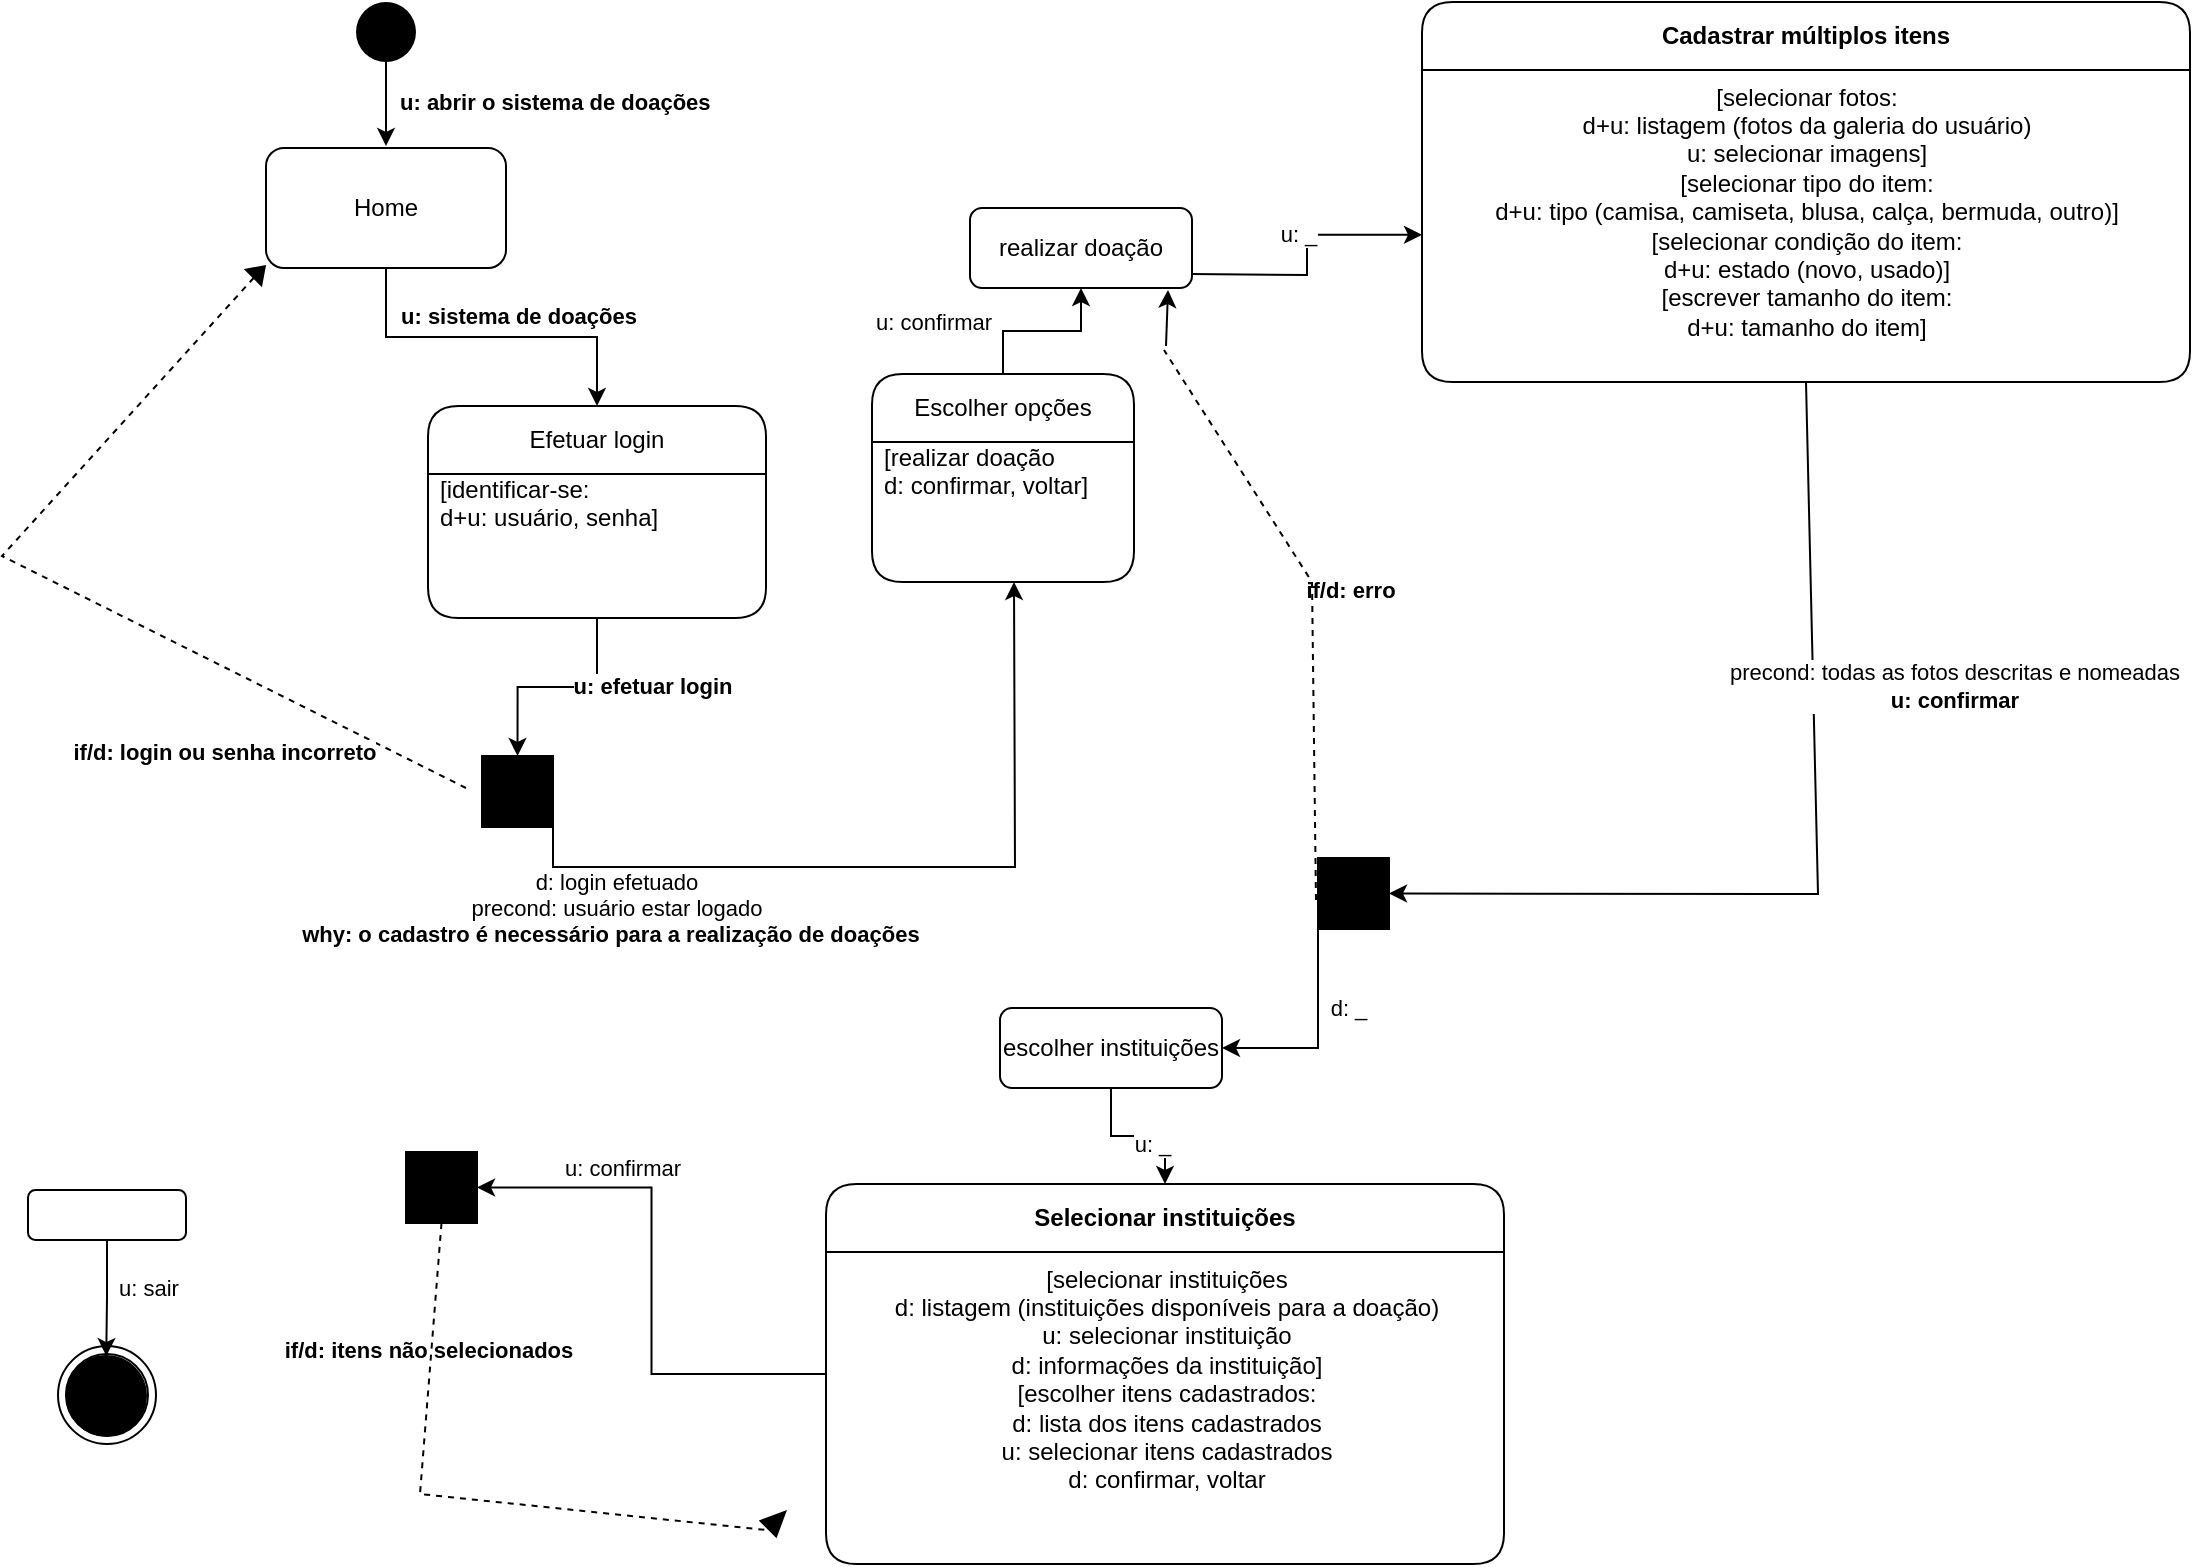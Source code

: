 <mxfile version="24.3.0" type="device" pages="8">
  <diagram name="banco" id="qZtO9xA5L_iWuaUYxpO0">
    <mxGraphModel dx="2314" dy="780" grid="0" gridSize="10" guides="1" tooltips="1" connect="1" arrows="1" fold="1" page="1" pageScale="1" pageWidth="1169" pageHeight="827" math="0" shadow="0">
      <root>
        <mxCell id="47wesqLec2WLJLlyW0Y4-0" />
        <mxCell id="47wesqLec2WLJLlyW0Y4-1" parent="47wesqLec2WLJLlyW0Y4-0" />
        <mxCell id="ma8oHs-2e2VVcCfuHMEL-1" value="" style="ellipse;fillColor=#000000;strokeColor=none;" parent="47wesqLec2WLJLlyW0Y4-1" vertex="1">
          <mxGeometry x="214" y="19" width="30" height="30" as="geometry" />
        </mxCell>
        <mxCell id="ma8oHs-2e2VVcCfuHMEL-6" value="&lt;b&gt;u: abrir o sistema de doações&lt;/b&gt;" style="endArrow=classic;html=1;rounded=0;exitX=0.5;exitY=1;exitDx=0;exitDy=0;entryX=0.5;entryY=0;entryDx=0;entryDy=0;align=left;" parent="47wesqLec2WLJLlyW0Y4-1" source="ma8oHs-2e2VVcCfuHMEL-1" edge="1">
          <mxGeometry x="-0.048" y="5" width="50" height="50" relative="1" as="geometry">
            <mxPoint x="394" y="89" as="sourcePoint" />
            <mxPoint x="229" y="91" as="targetPoint" />
            <mxPoint as="offset" />
          </mxGeometry>
        </mxCell>
        <mxCell id="h0bEJ118TIdp47uyP4up-10" style="edgeStyle=orthogonalEdgeStyle;rounded=0;orthogonalLoop=1;jettySize=auto;html=1;exitX=0.5;exitY=1;exitDx=0;exitDy=0;entryX=0.5;entryY=0;entryDx=0;entryDy=0;" parent="47wesqLec2WLJLlyW0Y4-1" source="ma8oHs-2e2VVcCfuHMEL-12" target="h0bEJ118TIdp47uyP4up-8" edge="1">
          <mxGeometry relative="1" as="geometry" />
        </mxCell>
        <mxCell id="h0bEJ118TIdp47uyP4up-11" value="&lt;b&gt;u: efetuar login&lt;/b&gt;" style="edgeLabel;html=1;align=center;verticalAlign=middle;resizable=0;points=[];" parent="h0bEJ118TIdp47uyP4up-10" vertex="1" connectable="0">
          <mxGeometry x="-0.05" y="-1" relative="1" as="geometry">
            <mxPoint x="44" as="offset" />
          </mxGeometry>
        </mxCell>
        <mxCell id="ma8oHs-2e2VVcCfuHMEL-12" value="Efetuar login" style="swimlane;fontStyle=0;childLayout=stackLayout;horizontal=1;startSize=34;fillColor=none;horizontalStack=0;resizeParent=1;resizeParentMax=0;resizeLast=0;collapsible=1;marginBottom=0;rounded=1;overflow=block;whiteSpace=wrap;autosize=1;resizeHeight=0;resizeWidth=0;resizable=1;expand=1;html=1;" parent="47wesqLec2WLJLlyW0Y4-1" vertex="1">
          <mxGeometry x="250" y="221" width="169" height="106" as="geometry">
            <mxRectangle x="361" y="280" width="120" height="30" as="alternateBounds" />
          </mxGeometry>
        </mxCell>
        <mxCell id="ma8oHs-2e2VVcCfuHMEL-13" value="[identificar-se:&lt;div&gt;&lt;/div&gt;&lt;div&gt;d+u: usuário, senha]&lt;/div&gt;" style="text;strokeColor=none;fillColor=none;align=left;verticalAlign=top;spacingLeft=4;spacingRight=4;overflow=visible;rotatable=0;points=[[0,0.5],[1,0.5]];portConstraint=eastwest;labelPadding=0;autosize=1;movable=0;html=1;fontStyle=0" parent="ma8oHs-2e2VVcCfuHMEL-12" vertex="1">
          <mxGeometry y="28" width="131" height="41" as="geometry" />
        </mxCell>
        <mxCell id="h0bEJ118TIdp47uyP4up-4" style="edgeStyle=orthogonalEdgeStyle;rounded=0;orthogonalLoop=1;jettySize=auto;html=1;exitX=0.5;exitY=1;exitDx=0;exitDy=0;" parent="47wesqLec2WLJLlyW0Y4-1" source="h0bEJ118TIdp47uyP4up-0" target="ma8oHs-2e2VVcCfuHMEL-12" edge="1">
          <mxGeometry relative="1" as="geometry" />
        </mxCell>
        <mxCell id="h0bEJ118TIdp47uyP4up-7" value="&lt;b&gt;u: sistema de doações&lt;/b&gt;" style="edgeLabel;html=1;align=center;verticalAlign=middle;resizable=0;points=[];" parent="h0bEJ118TIdp47uyP4up-4" vertex="1" connectable="0">
          <mxGeometry x="-0.665" y="2" relative="1" as="geometry">
            <mxPoint x="64" y="-5" as="offset" />
          </mxGeometry>
        </mxCell>
        <mxCell id="h0bEJ118TIdp47uyP4up-0" value="Home" style="rounded=1;whiteSpace=wrap;html=1;" parent="47wesqLec2WLJLlyW0Y4-1" vertex="1">
          <mxGeometry x="169" y="92" width="120" height="60" as="geometry" />
        </mxCell>
        <mxCell id="h0bEJ118TIdp47uyP4up-35" style="edgeStyle=orthogonalEdgeStyle;rounded=0;orthogonalLoop=1;jettySize=auto;html=1;exitX=1;exitY=1;exitDx=0;exitDy=0;" parent="47wesqLec2WLJLlyW0Y4-1" source="h0bEJ118TIdp47uyP4up-8" edge="1">
          <mxGeometry relative="1" as="geometry">
            <mxPoint x="543" y="309" as="targetPoint" />
          </mxGeometry>
        </mxCell>
        <mxCell id="h0bEJ118TIdp47uyP4up-8" value="" style="whiteSpace=wrap;html=1;aspect=fixed;fillColor=#000000;" parent="47wesqLec2WLJLlyW0Y4-1" vertex="1">
          <mxGeometry x="277" y="396" width="35.5" height="35.5" as="geometry" />
        </mxCell>
        <mxCell id="h0bEJ118TIdp47uyP4up-25" value="" style="endArrow=none;dashed=1;html=1;rounded=0;" parent="47wesqLec2WLJLlyW0Y4-1" source="h0bEJ118TIdp47uyP4up-22" edge="1">
          <mxGeometry width="50" height="50" relative="1" as="geometry">
            <mxPoint x="275" y="428.5" as="sourcePoint" />
            <mxPoint x="164" y="155" as="targetPoint" />
            <Array as="points" />
          </mxGeometry>
        </mxCell>
        <mxCell id="h0bEJ118TIdp47uyP4up-30" value="" style="endArrow=none;dashed=1;html=1;rounded=0;" parent="47wesqLec2WLJLlyW0Y4-1" target="h0bEJ118TIdp47uyP4up-22" edge="1">
          <mxGeometry width="50" height="50" relative="1" as="geometry">
            <mxPoint x="269" y="412" as="sourcePoint" />
            <mxPoint x="164" y="155" as="targetPoint" />
            <Array as="points">
              <mxPoint x="37" y="296" />
            </Array>
          </mxGeometry>
        </mxCell>
        <mxCell id="h0bEJ118TIdp47uyP4up-22" value="" style="triangle;whiteSpace=wrap;html=1;fillColor=#000000;rotation=-45;" parent="47wesqLec2WLJLlyW0Y4-1" vertex="1">
          <mxGeometry x="161.59" y="148.41" width="8" height="11" as="geometry" />
        </mxCell>
        <mxCell id="h0bEJ118TIdp47uyP4up-31" value="&lt;b&gt;if/d: login ou senha incorreto&lt;/b&gt;" style="edgeLabel;html=1;align=center;verticalAlign=middle;resizable=0;points=[];" parent="47wesqLec2WLJLlyW0Y4-1" vertex="1" connectable="0">
          <mxGeometry x="37" y="402" as="geometry">
            <mxPoint x="111" y="-8" as="offset" />
          </mxGeometry>
        </mxCell>
        <mxCell id="h0bEJ118TIdp47uyP4up-36" value="&lt;div&gt;d: login efetuado&lt;/div&gt;&lt;div&gt;precond: usuário estar logado&lt;/div&gt;&lt;div&gt;&lt;b&gt;why: o cadastro é necessário para a realização de doações&amp;nbsp;&amp;nbsp;&lt;/b&gt;&lt;/div&gt;" style="edgeLabel;html=1;align=center;verticalAlign=middle;resizable=0;points=[];" parent="47wesqLec2WLJLlyW0Y4-1" vertex="1" connectable="0">
          <mxGeometry x="344" y="472" as="geometry" />
        </mxCell>
        <mxCell id="h0bEJ118TIdp47uyP4up-42" style="edgeStyle=orthogonalEdgeStyle;rounded=0;orthogonalLoop=1;jettySize=auto;html=1;exitX=1;exitY=0.5;exitDx=0;exitDy=0;entryX=0;entryY=0.528;entryDx=0;entryDy=0;entryPerimeter=0;" parent="47wesqLec2WLJLlyW0Y4-1" target="h0bEJ118TIdp47uyP4up-44" edge="1">
          <mxGeometry relative="1" as="geometry">
            <mxPoint x="631" y="155" as="sourcePoint" />
            <mxPoint x="761" y="252.5" as="targetPoint" />
          </mxGeometry>
        </mxCell>
        <mxCell id="h0bEJ118TIdp47uyP4up-37" value="realizar doação" style="rounded=1;whiteSpace=wrap;html=1;" parent="47wesqLec2WLJLlyW0Y4-1" vertex="1">
          <mxGeometry x="521" y="122" width="111" height="40" as="geometry" />
        </mxCell>
        <mxCell id="h0bEJ118TIdp47uyP4up-38" value="&lt;b&gt;Cadastrar múltiplos itens&lt;/b&gt;" style="swimlane;fontStyle=0;childLayout=stackLayout;horizontal=1;startSize=34;fillColor=none;horizontalStack=0;resizeParent=1;resizeParentMax=0;resizeLast=0;collapsible=1;marginBottom=0;rounded=1;overflow=block;whiteSpace=wrap;autosize=1;resizeHeight=0;resizeWidth=0;resizable=1;expand=1;html=1;" parent="47wesqLec2WLJLlyW0Y4-1" vertex="1">
          <mxGeometry x="747" y="19" width="384" height="190" as="geometry">
            <mxRectangle x="775" y="407" width="120" height="30" as="alternateBounds" />
          </mxGeometry>
        </mxCell>
        <mxCell id="h0bEJ118TIdp47uyP4up-44" value="[selecionar fotos:&lt;div&gt;d+u: listagem (fotos da galeria do usuário)&lt;/div&gt;&lt;div&gt;u: selecionar imagens]&lt;/div&gt;&lt;div&gt;[selecionar tipo do item:&lt;/div&gt;&lt;div&gt;d+u: tipo (camisa, camiseta, blusa, calça, bermuda, outro)&lt;span style=&quot;background-color: initial;&quot;&gt;]&lt;/span&gt;&lt;/div&gt;&lt;div&gt;&lt;span style=&quot;background-color: initial;&quot;&gt;[selecionar condição do item:&lt;/span&gt;&lt;/div&gt;&lt;div&gt;&lt;span style=&quot;background-color: initial;&quot;&gt;d+u: estado (novo, usado)]&lt;/span&gt;&lt;/div&gt;&lt;div&gt;&lt;span style=&quot;background-color: initial;&quot;&gt;[escrever tamanho do item:&lt;/span&gt;&lt;/div&gt;&lt;div&gt;&lt;span style=&quot;background-color: initial;&quot;&gt;d+u: tamanho do item]&lt;/span&gt;&lt;/div&gt;&lt;div&gt;&lt;div&gt;&lt;br&gt;&lt;/div&gt;&lt;/div&gt;" style="text;html=1;align=center;verticalAlign=middle;resizable=0;points=[];autosize=1;strokeColor=none;fillColor=none;" parent="h0bEJ118TIdp47uyP4up-38" vertex="1">
          <mxGeometry y="34" width="384" height="156" as="geometry" />
        </mxCell>
        <mxCell id="h0bEJ118TIdp47uyP4up-46" value="" style="ellipse;shape=doubleEllipse;whiteSpace=wrap;html=1;aspect=fixed;fillColor=#FFFFFF;" parent="47wesqLec2WLJLlyW0Y4-1" vertex="1">
          <mxGeometry x="65" y="691" width="49" height="49" as="geometry" />
        </mxCell>
        <mxCell id="h0bEJ118TIdp47uyP4up-47" value="" style="ellipse;whiteSpace=wrap;html=1;aspect=fixed;fillColor=#000000;" parent="47wesqLec2WLJLlyW0Y4-1" vertex="1">
          <mxGeometry x="69.25" y="696" width="39.75" height="39.75" as="geometry" />
        </mxCell>
        <mxCell id="h0bEJ118TIdp47uyP4up-50" style="edgeStyle=orthogonalEdgeStyle;rounded=0;orthogonalLoop=1;jettySize=auto;html=1;exitX=0.5;exitY=1;exitDx=0;exitDy=0;entryX=0.5;entryY=0;entryDx=0;entryDy=0;" parent="47wesqLec2WLJLlyW0Y4-1" source="h0bEJ118TIdp47uyP4up-48" target="h0bEJ118TIdp47uyP4up-47" edge="1">
          <mxGeometry relative="1" as="geometry" />
        </mxCell>
        <mxCell id="h0bEJ118TIdp47uyP4up-51" value="u: sair" style="edgeLabel;html=1;align=center;verticalAlign=middle;resizable=0;points=[];" parent="h0bEJ118TIdp47uyP4up-50" vertex="1" connectable="0">
          <mxGeometry x="-0.007" relative="1" as="geometry">
            <mxPoint x="20" y="-5" as="offset" />
          </mxGeometry>
        </mxCell>
        <mxCell id="h0bEJ118TIdp47uyP4up-48" value="" style="rounded=1;whiteSpace=wrap;html=1;" parent="47wesqLec2WLJLlyW0Y4-1" vertex="1">
          <mxGeometry x="50" y="613" width="79" height="25" as="geometry" />
        </mxCell>
        <mxCell id="h0bEJ118TIdp47uyP4up-62" style="edgeStyle=orthogonalEdgeStyle;rounded=0;orthogonalLoop=1;jettySize=auto;html=1;exitX=0;exitY=1;exitDx=0;exitDy=0;entryX=1;entryY=0.5;entryDx=0;entryDy=0;" parent="47wesqLec2WLJLlyW0Y4-1" source="h0bEJ118TIdp47uyP4up-52" target="h0bEJ118TIdp47uyP4up-61" edge="1">
          <mxGeometry relative="1" as="geometry" />
        </mxCell>
        <mxCell id="h0bEJ118TIdp47uyP4up-52" value="" style="whiteSpace=wrap;html=1;aspect=fixed;fillColor=#000000;" parent="47wesqLec2WLJLlyW0Y4-1" vertex="1">
          <mxGeometry x="695" y="447" width="35.5" height="35.5" as="geometry" />
        </mxCell>
        <mxCell id="h0bEJ118TIdp47uyP4up-55" value="" style="endArrow=none;dashed=1;html=1;rounded=0;" parent="47wesqLec2WLJLlyW0Y4-1" edge="1">
          <mxGeometry width="50" height="50" relative="1" as="geometry">
            <mxPoint x="630.743" y="193.9" as="sourcePoint" />
            <mxPoint x="631" y="193" as="targetPoint" />
            <Array as="points" />
          </mxGeometry>
        </mxCell>
        <mxCell id="h0bEJ118TIdp47uyP4up-56" value="" style="endArrow=classic;html=1;rounded=0;exitX=0.5;exitY=1;exitDx=0;exitDy=0;entryX=1;entryY=0.5;entryDx=0;entryDy=0;" parent="47wesqLec2WLJLlyW0Y4-1" source="h0bEJ118TIdp47uyP4up-38" target="h0bEJ118TIdp47uyP4up-52" edge="1">
          <mxGeometry width="50" height="50" relative="1" as="geometry">
            <mxPoint x="794" y="456" as="sourcePoint" />
            <mxPoint x="755" y="470" as="targetPoint" />
            <Array as="points">
              <mxPoint x="945" y="465" />
            </Array>
          </mxGeometry>
        </mxCell>
        <mxCell id="h0bEJ118TIdp47uyP4up-58" value="&lt;div&gt;precond: todas as fotos descritas e nomeadas&lt;/div&gt;&lt;div&gt;&lt;b&gt;u: confirmar&lt;/b&gt;&lt;/div&gt;" style="edgeLabel;html=1;align=center;verticalAlign=middle;resizable=0;points=[];" parent="47wesqLec2WLJLlyW0Y4-1" vertex="1" connectable="0">
          <mxGeometry x="1013" y="361" as="geometry" />
        </mxCell>
        <mxCell id="h0bEJ118TIdp47uyP4up-59" value="&lt;b&gt;if/d: erro&lt;/b&gt;" style="edgeLabel;html=1;align=center;verticalAlign=middle;resizable=0;points=[];" parent="47wesqLec2WLJLlyW0Y4-1" vertex="1" connectable="0">
          <mxGeometry x="600" y="321" as="geometry">
            <mxPoint x="111" y="-8" as="offset" />
          </mxGeometry>
        </mxCell>
        <mxCell id="h0bEJ118TIdp47uyP4up-68" style="edgeStyle=orthogonalEdgeStyle;rounded=0;orthogonalLoop=1;jettySize=auto;html=1;exitX=0.5;exitY=1;exitDx=0;exitDy=0;entryX=0.5;entryY=0;entryDx=0;entryDy=0;" parent="47wesqLec2WLJLlyW0Y4-1" source="h0bEJ118TIdp47uyP4up-61" target="h0bEJ118TIdp47uyP4up-66" edge="1">
          <mxGeometry relative="1" as="geometry" />
        </mxCell>
        <mxCell id="h0bEJ118TIdp47uyP4up-61" value="escolher instituições" style="rounded=1;whiteSpace=wrap;html=1;" parent="47wesqLec2WLJLlyW0Y4-1" vertex="1">
          <mxGeometry x="536" y="522" width="111" height="40" as="geometry" />
        </mxCell>
        <mxCell id="h0bEJ118TIdp47uyP4up-76" value="" style="edgeStyle=orthogonalEdgeStyle;rounded=0;orthogonalLoop=1;jettySize=auto;html=1;entryX=1;entryY=0.5;entryDx=0;entryDy=0;" parent="47wesqLec2WLJLlyW0Y4-1" source="h0bEJ118TIdp47uyP4up-66" target="h0bEJ118TIdp47uyP4up-73" edge="1">
          <mxGeometry relative="1" as="geometry">
            <mxPoint x="350" y="706" as="targetPoint" />
          </mxGeometry>
        </mxCell>
        <mxCell id="h0bEJ118TIdp47uyP4up-66" value="&lt;b&gt;Selecionar instituições&lt;/b&gt;" style="swimlane;fontStyle=0;childLayout=stackLayout;horizontal=1;startSize=34;fillColor=none;horizontalStack=0;resizeParent=1;resizeParentMax=0;resizeLast=0;collapsible=1;marginBottom=0;rounded=1;overflow=block;whiteSpace=wrap;autosize=1;resizeHeight=0;resizeWidth=0;resizable=1;expand=1;html=1;" parent="47wesqLec2WLJLlyW0Y4-1" vertex="1">
          <mxGeometry x="449" y="610" width="339" height="190" as="geometry">
            <mxRectangle x="775" y="407" width="120" height="30" as="alternateBounds" />
          </mxGeometry>
        </mxCell>
        <mxCell id="h0bEJ118TIdp47uyP4up-67" value="[selecionar instituições&lt;div&gt;d: listagem (instituições disponíveis para a doação)&lt;/div&gt;&lt;div&gt;u: selecionar instituição&lt;/div&gt;&lt;div&gt;d: informações da instituição]&lt;/div&gt;&lt;div&gt;[escolher itens cadastrados:&lt;/div&gt;&lt;div&gt;d: lista dos itens cadastrados&lt;/div&gt;&lt;div&gt;u: selecionar itens cadastrados&lt;/div&gt;&lt;div&gt;d: confirmar, voltar&lt;/div&gt;&lt;div&gt;&lt;br&gt;&lt;/div&gt;&lt;div&gt;&lt;div&gt;&lt;br&gt;&lt;/div&gt;&lt;/div&gt;" style="text;html=1;align=center;verticalAlign=middle;resizable=0;points=[];autosize=1;strokeColor=none;fillColor=none;" parent="h0bEJ118TIdp47uyP4up-66" vertex="1">
          <mxGeometry y="34" width="339" height="156" as="geometry" />
        </mxCell>
        <mxCell id="h0bEJ118TIdp47uyP4up-69" value="d: _" style="edgeLabel;html=1;align=center;verticalAlign=middle;resizable=0;points=[];" parent="47wesqLec2WLJLlyW0Y4-1" vertex="1" connectable="0">
          <mxGeometry x="712.75" y="531" as="geometry">
            <mxPoint x="-3" y="-9" as="offset" />
          </mxGeometry>
        </mxCell>
        <mxCell id="h0bEJ118TIdp47uyP4up-70" value="u: _" style="edgeLabel;html=1;align=center;verticalAlign=middle;resizable=0;points=[];" parent="47wesqLec2WLJLlyW0Y4-1" vertex="1" connectable="0">
          <mxGeometry x="560" y="312" as="geometry">
            <mxPoint x="125" y="-177" as="offset" />
          </mxGeometry>
        </mxCell>
        <mxCell id="h0bEJ118TIdp47uyP4up-71" value="u: _" style="edgeLabel;html=1;align=center;verticalAlign=middle;resizable=0;points=[];" parent="47wesqLec2WLJLlyW0Y4-1" vertex="1" connectable="0">
          <mxGeometry x="722.75" y="541" as="geometry">
            <mxPoint x="-111" y="49" as="offset" />
          </mxGeometry>
        </mxCell>
        <mxCell id="h0bEJ118TIdp47uyP4up-73" value="" style="whiteSpace=wrap;html=1;aspect=fixed;fillColor=#000000;" parent="47wesqLec2WLJLlyW0Y4-1" vertex="1">
          <mxGeometry x="239" y="594" width="35.5" height="35.5" as="geometry" />
        </mxCell>
        <mxCell id="h0bEJ118TIdp47uyP4up-77" value="u: confirmar" style="edgeLabel;html=1;align=center;verticalAlign=middle;resizable=0;points=[];" parent="47wesqLec2WLJLlyW0Y4-1" vertex="1" connectable="0">
          <mxGeometry x="458" y="553" as="geometry">
            <mxPoint x="-111" y="49" as="offset" />
          </mxGeometry>
        </mxCell>
        <mxCell id="h0bEJ118TIdp47uyP4up-101" value="&lt;b&gt;if/d: itens não selecionados&lt;/b&gt;" style="edgeLabel;html=1;align=center;verticalAlign=middle;resizable=0;points=[];" parent="47wesqLec2WLJLlyW0Y4-1" vertex="1" connectable="0">
          <mxGeometry x="139" y="701" as="geometry">
            <mxPoint x="111" y="-8" as="offset" />
          </mxGeometry>
        </mxCell>
        <mxCell id="h0bEJ118TIdp47uyP4up-104" value="" style="endArrow=none;dashed=1;html=1;rounded=0;" parent="47wesqLec2WLJLlyW0Y4-1" edge="1">
          <mxGeometry width="50" height="50" relative="1" as="geometry">
            <mxPoint x="694" y="468" as="sourcePoint" />
            <mxPoint x="618" y="193" as="targetPoint" />
            <Array as="points">
              <mxPoint x="692" y="309" />
            </Array>
          </mxGeometry>
        </mxCell>
        <mxCell id="h0bEJ118TIdp47uyP4up-112" value="" style="endArrow=classic;html=1;rounded=0;entryX=0.892;entryY=1.025;entryDx=0;entryDy=0;entryPerimeter=0;" parent="47wesqLec2WLJLlyW0Y4-1" target="h0bEJ118TIdp47uyP4up-37" edge="1">
          <mxGeometry width="50" height="50" relative="1" as="geometry">
            <mxPoint x="619" y="191" as="sourcePoint" />
            <mxPoint x="1083" y="232" as="targetPoint" />
          </mxGeometry>
        </mxCell>
        <mxCell id="h0bEJ118TIdp47uyP4up-113" value="" style="endArrow=none;dashed=1;html=1;rounded=0;exitX=0.5;exitY=1;exitDx=0;exitDy=0;" parent="47wesqLec2WLJLlyW0Y4-1" source="h0bEJ118TIdp47uyP4up-73" edge="1">
          <mxGeometry width="50" height="50" relative="1" as="geometry">
            <mxPoint x="1033" y="482" as="sourcePoint" />
            <mxPoint x="419" y="783" as="targetPoint" />
            <Array as="points">
              <mxPoint x="246" y="765" />
            </Array>
          </mxGeometry>
        </mxCell>
        <mxCell id="h0bEJ118TIdp47uyP4up-114" value="" style="triangle;whiteSpace=wrap;html=1;fillColor=#000000;rotation=-45;" parent="47wesqLec2WLJLlyW0Y4-1" vertex="1">
          <mxGeometry x="418.41" y="772.59" width="12" height="11" as="geometry" />
        </mxCell>
        <mxCell id="2IZTHE2VJkD1hBgflDlA-5" style="edgeStyle=orthogonalEdgeStyle;rounded=0;orthogonalLoop=1;jettySize=auto;html=1;exitX=0.5;exitY=0;exitDx=0;exitDy=0;entryX=0.5;entryY=1;entryDx=0;entryDy=0;" edge="1" parent="47wesqLec2WLJLlyW0Y4-1" source="2IZTHE2VJkD1hBgflDlA-3" target="h0bEJ118TIdp47uyP4up-37">
          <mxGeometry relative="1" as="geometry" />
        </mxCell>
        <mxCell id="2IZTHE2VJkD1hBgflDlA-3" value="Escolher opções" style="swimlane;fontStyle=0;childLayout=stackLayout;horizontal=1;startSize=34;fillColor=none;horizontalStack=0;resizeParent=1;resizeParentMax=0;resizeLast=0;collapsible=1;marginBottom=0;rounded=1;overflow=block;whiteSpace=wrap;autosize=1;resizeHeight=0;resizeWidth=0;resizable=1;expand=1;html=1;" vertex="1" parent="47wesqLec2WLJLlyW0Y4-1">
          <mxGeometry x="472" y="205" width="131" height="104" as="geometry">
            <mxRectangle x="361" y="280" width="120" height="30" as="alternateBounds" />
          </mxGeometry>
        </mxCell>
        <mxCell id="2IZTHE2VJkD1hBgflDlA-4" value="[realizar doação&lt;div&gt;&lt;/div&gt;&lt;div&gt;d: confirmar, voltar]&lt;/div&gt;" style="text;strokeColor=none;fillColor=none;align=left;verticalAlign=top;spacingLeft=4;spacingRight=4;overflow=visible;rotatable=0;points=[[0,0.5],[1,0.5]];portConstraint=eastwest;labelPadding=0;autosize=1;movable=0;html=1;fontStyle=0" vertex="1" parent="2IZTHE2VJkD1hBgflDlA-3">
          <mxGeometry y="28" width="124" height="41" as="geometry" />
        </mxCell>
        <mxCell id="2IZTHE2VJkD1hBgflDlA-6" value="&lt;span style=&quot;color: rgb(0, 0, 0); font-family: Helvetica; font-size: 11px; font-style: normal; font-variant-ligatures: normal; font-variant-caps: normal; font-weight: 400; letter-spacing: normal; orphans: 2; text-align: center; text-indent: 0px; text-transform: none; widows: 2; word-spacing: 0px; -webkit-text-stroke-width: 0px; white-space: nowrap; background-color: rgb(255, 255, 255); text-decoration-thickness: initial; text-decoration-style: initial; text-decoration-color: initial; display: inline !important; float: none;&quot;&gt;u: confirmar&lt;/span&gt;" style="text;whiteSpace=wrap;html=1;" vertex="1" parent="47wesqLec2WLJLlyW0Y4-1">
          <mxGeometry x="472" y="165" width="28" height="22" as="geometry" />
        </mxCell>
      </root>
    </mxGraphModel>
  </diagram>
  <diagram name="banco transferencia (com signos)" id="sN5ZkXg1fNJFeFlWOlLG">
    <mxGraphModel grid="0" page="1" gridSize="10" guides="1" tooltips="1" connect="1" arrows="1" fold="1" pageScale="1" pageWidth="1169" pageHeight="827" math="0" shadow="0">
      <root>
        <mxCell id="xildkvrmIcrlHmpOkI-4-0" />
        <mxCell id="xildkvrmIcrlHmpOkI-4-1" parent="xildkvrmIcrlHmpOkI-4-0" />
        <mxCell id="xildkvrmIcrlHmpOkI-4-2" value="" style="rounded=1;whiteSpace=wrap;html=1;fillColor=#E0E0E0;" vertex="1" parent="xildkvrmIcrlHmpOkI-4-1">
          <mxGeometry x="245" y="110" width="90" height="34" as="geometry" />
        </mxCell>
        <mxCell id="xildkvrmIcrlHmpOkI-4-3" value="Informar dados para transferência" style="swimlane;fontStyle=0;childLayout=stackLayout;horizontal=1;startSize=28;fillColor=none;horizontalStack=0;resizeParent=1;resizeParentMax=0;resizeLast=0;collapsible=1;marginBottom=0;rounded=1;overflow=block;whiteSpace=wrap;autosize=1;resizeHeight=0;resizeWidth=0;resizable=1;expand=1;html=1;" vertex="1" parent="xildkvrmIcrlHmpOkI-4-1">
          <mxGeometry x="175" y="210" width="230" height="170" as="geometry" />
        </mxCell>
        <mxCell id="xildkvrmIcrlHmpOkI-4-4" value="&lt;div&gt;conferir conta {*}&lt;br&gt;&lt;/div&gt;&lt;div&gt;&lt;br&gt;&lt;/div&gt;informar conta de destino - XOR {&lt;br&gt;&amp;nbsp; &amp;nbsp; d+u: agência e conta;&lt;br&gt;&amp;nbsp; &amp;nbsp; d+u: conta favorita;&lt;br&gt;&amp;nbsp; &amp;nbsp; d+u: conta utilizada previamente }&lt;br&gt;&lt;div&gt;&lt;br&gt;&lt;/div&gt;&lt;div&gt;informar valor a transferir {&lt;/div&gt;&amp;nbsp;&amp;nbsp;&amp;nbsp; d+u: valor }" style="text;strokeColor=none;fillColor=none;align=left;verticalAlign=top;spacingLeft=4;spacingRight=4;overflow=visible;rotatable=0;points=[[0,0.5],[1,0.5]];portConstraint=eastwest;labelPadding=0;autosize=1;movable=0;html=1;" vertex="1" parent="xildkvrmIcrlHmpOkI-4-3">
          <mxGeometry y="28" width="216" height="142" as="geometry" />
        </mxCell>
        <mxCell id="xildkvrmIcrlHmpOkI-4-5" value="&lt;div&gt;if: conta identificada&lt;/div&gt;&lt;div&gt;u: efetuar transferência&lt;/div&gt;" style="endArrow=classic;html=1;rounded=0;exitX=0.5;exitY=1;exitDx=0;exitDy=0;entryX=0.5;entryY=0;entryDx=0;entryDy=0;edgeStyle=orthogonalEdgeStyle;align=left;" edge="1" parent="xildkvrmIcrlHmpOkI-4-1" source="xildkvrmIcrlHmpOkI-4-2" target="xildkvrmIcrlHmpOkI-4-3">
          <mxGeometry x="-0.342" y="10" width="50" height="50" relative="1" as="geometry">
            <mxPoint x="-30" y="140" as="sourcePoint" />
            <mxPoint x="-30" y="280" as="targetPoint" />
            <mxPoint as="offset" />
          </mxGeometry>
        </mxCell>
        <mxCell id="xildkvrmIcrlHmpOkI-4-6" value="Confirmar a transferência" style="swimlane;fontStyle=0;childLayout=stackLayout;horizontal=1;startSize=38;fillColor=none;horizontalStack=0;resizeParent=1;resizeParentMax=0;resizeLast=0;collapsible=1;marginBottom=0;rounded=1;overflow=block;whiteSpace=wrap;autosize=1;resizeHeight=0;resizeWidth=0;resizable=1;expand=1;html=1;" vertex="1" parent="xildkvrmIcrlHmpOkI-4-1">
          <mxGeometry x="175" y="480" width="230" height="196" as="geometry" />
        </mxCell>
        <mxCell id="xildkvrmIcrlHmpOkI-4-7" value="&lt;div&gt;conferir conta {*}&lt;/div&gt;&lt;div&gt;&lt;br&gt;&lt;/div&gt;&lt;div&gt;verificar dados da transferência {&lt;/div&gt;&lt;div&gt;&amp;nbsp;&amp;nbsp; d: titular, agência, conta, &lt;br&gt;&amp;nbsp;&amp;nbsp;&amp;nbsp;&amp;nbsp;&amp;nbsp;&amp;nbsp; valor a transferir &lt;br&gt;}&lt;/div&gt;&lt;div&gt;&lt;br&gt;&lt;/div&gt;&lt;div&gt;confirmar transferência com senha {&lt;/div&gt;&lt;div&gt;&amp;nbsp;&amp;nbsp; d+u: senha&lt;/div&gt;&lt;div&gt;}&lt;/div&gt;" style="text;strokeColor=none;fillColor=none;align=left;verticalAlign=top;spacingLeft=4;spacingRight=4;overflow=visible;rotatable=0;points=[[0,0.5],[1,0.5]];portConstraint=eastwest;labelPadding=0;autosize=1;movable=0;html=1;" vertex="1" parent="xildkvrmIcrlHmpOkI-4-6">
          <mxGeometry y="40" width="214" height="156" as="geometry" />
        </mxCell>
        <mxCell id="xildkvrmIcrlHmpOkI-4-8" value="u: prosseguir" style="endArrow=classic;html=1;rounded=0;edgeStyle=orthogonalEdgeStyle;spacing=2;align=left;entryX=0.5;entryY=0.032;entryDx=0;entryDy=0;exitX=0.5;exitY=1;exitDx=0;exitDy=0;entryPerimeter=0;" edge="1" parent="xildkvrmIcrlHmpOkI-4-1" source="xildkvrmIcrlHmpOkI-4-3" target="xildkvrmIcrlHmpOkI-4-11">
          <mxGeometry x="-0.143" y="10" width="50" height="50" relative="1" as="geometry">
            <mxPoint x="285" y="420" as="sourcePoint" />
            <mxPoint x="185" y="334" as="targetPoint" />
            <mxPoint as="offset" />
          </mxGeometry>
        </mxCell>
        <mxCell id="xildkvrmIcrlHmpOkI-4-9" value="&lt;div&gt;if: senha informada&lt;/div&gt;&lt;div&gt;u: confirmar transferência&lt;/div&gt;" style="endArrow=classic;html=1;rounded=0;exitX=0.5;exitY=1;exitDx=0;exitDy=0;align=left;" edge="1" parent="xildkvrmIcrlHmpOkI-4-1" source="xildkvrmIcrlHmpOkI-4-6" target="xildkvrmIcrlHmpOkI-4-14">
          <mxGeometry x="-0.182" y="4" width="50" height="50" relative="1" as="geometry">
            <mxPoint x="280" y="662" as="sourcePoint" />
            <mxPoint x="286.32" y="661.32" as="targetPoint" />
            <mxPoint as="offset" />
          </mxGeometry>
        </mxCell>
        <mxCell id="xildkvrmIcrlHmpOkI-4-10" value="u: alterar dados" style="endArrow=classic;html=1;rounded=0;edgeStyle=orthogonalEdgeStyle;align=left;exitX=1;exitY=0.5;exitDx=0;exitDy=0;dashed=1;entryX=1;entryY=0.25;entryDx=0;entryDy=0;" edge="1" parent="xildkvrmIcrlHmpOkI-4-1" source="xildkvrmIcrlHmpOkI-4-6" target="xildkvrmIcrlHmpOkI-4-3">
          <mxGeometry width="50" height="50" relative="1" as="geometry">
            <mxPoint x="60" y="675" as="sourcePoint" />
            <mxPoint x="437" y="277" as="targetPoint" />
            <Array as="points">
              <mxPoint x="544" y="578" />
              <mxPoint x="544" y="252" />
            </Array>
          </mxGeometry>
        </mxCell>
        <mxCell id="xildkvrmIcrlHmpOkI-4-11" value="" style="fontStyle=0;labelPosition=right;verticalLabelPosition=middle;align=left;verticalAlign=middle;spacingLeft=2;html=1;points=[[0,0.5],[1,0.5]];fillColor=#000000;strokeColor=none;" vertex="1" parent="xildkvrmIcrlHmpOkI-4-1">
          <mxGeometry x="275" y="404" width="30" height="30" as="geometry" />
        </mxCell>
        <mxCell id="xildkvrmIcrlHmpOkI-4-12" value="if: dados corretos e&lt;br&gt;saldo suficiente" style="endArrow=classic;html=1;rounded=0;edgeStyle=orthogonalEdgeStyle;spacing=2;align=left;entryX=0.5;entryY=0;entryDx=0;entryDy=0;exitX=0.495;exitY=0.998;exitDx=0;exitDy=0;exitPerimeter=0;" edge="1" parent="xildkvrmIcrlHmpOkI-4-1" source="xildkvrmIcrlHmpOkI-4-11" target="xildkvrmIcrlHmpOkI-4-6">
          <mxGeometry x="-0.143" y="10" width="50" height="50" relative="1" as="geometry">
            <mxPoint x="280" y="378" as="sourcePoint" />
            <mxPoint x="283.66" y="430.66" as="targetPoint" />
            <mxPoint as="offset" />
          </mxGeometry>
        </mxCell>
        <mxCell id="xildkvrmIcrlHmpOkI-4-13" value="if/d: conta de destino &lt;br&gt;inválida ou&lt;br&gt;saldo insuficiente" style="endArrow=classic;html=1;rounded=0;dashed=1;edgeStyle=orthogonalEdgeStyle;entryX=1;entryY=0.75;entryDx=0;entryDy=0;align=left;exitX=1;exitY=0.5;exitDx=0;exitDy=0;" edge="1" parent="xildkvrmIcrlHmpOkI-4-1" source="xildkvrmIcrlHmpOkI-4-11" target="xildkvrmIcrlHmpOkI-4-3">
          <mxGeometry width="50" height="50" relative="1" as="geometry">
            <mxPoint x="310" y="755" as="sourcePoint" />
            <mxPoint x="405" y="575" as="targetPoint" />
            <Array as="points">
              <mxPoint x="422" y="419" />
              <mxPoint x="422" y="338" />
            </Array>
          </mxGeometry>
        </mxCell>
        <mxCell id="xildkvrmIcrlHmpOkI-4-14" value="..." style="text;html=1;strokeColor=none;fillColor=none;align=center;verticalAlign=middle;whiteSpace=wrap;rounded=0;" vertex="1" parent="xildkvrmIcrlHmpOkI-4-1">
          <mxGeometry x="260" y="724" width="60" height="30" as="geometry" />
        </mxCell>
        <mxCell id="wK2yQagcVlHlxWptOyzV-0" value="u: desistir da &lt;br&gt;transferência" style="endArrow=classic;html=1;rounded=0;edgeStyle=orthogonalEdgeStyle;align=left;exitX=1.009;exitY=0.083;exitDx=0;exitDy=0;dashed=1;entryX=1;entryY=0.5;entryDx=0;entryDy=0;exitPerimeter=0;" edge="1" parent="xildkvrmIcrlHmpOkI-4-1" source="xildkvrmIcrlHmpOkI-4-3" target="xildkvrmIcrlHmpOkI-4-2">
          <mxGeometry x="-0.268" y="21" width="50" height="50" relative="1" as="geometry">
            <mxPoint x="413" y="572" as="sourcePoint" />
            <mxPoint x="436" y="296" as="targetPoint" />
            <Array as="points">
              <mxPoint x="485" y="224" />
              <mxPoint x="485" y="127" />
            </Array>
            <mxPoint as="offset" />
          </mxGeometry>
        </mxCell>
      </root>
    </mxGraphModel>
  </diagram>
  <diagram id="TJV7Sp8QIQaJ0xqHU-3L" name="elemento - cena de alerta">
    <mxGraphModel dx="905" dy="1114" grid="0" gridSize="10" guides="1" tooltips="1" connect="1" arrows="1" fold="1" page="1" pageScale="1" pageWidth="1169" pageHeight="827" math="0" shadow="0">
      <root>
        <mxCell id="0" />
        <mxCell id="1" parent="0" />
        <mxCell id="FgklZyF4EwBk5q-3B-nP-1" value="" style="rounded=1;whiteSpace=wrap;html=1;fillColor=#E0E0E0;" parent="1" vertex="1">
          <mxGeometry x="1799" y="103" width="90" height="34" as="geometry" />
        </mxCell>
        <mxCell id="FgklZyF4EwBk5q-3B-nP-2" value="Informar dados para transferência" style="swimlane;fontStyle=0;childLayout=stackLayout;horizontal=1;startSize=28;fillColor=none;horizontalStack=0;resizeParent=1;resizeParentMax=0;resizeLast=0;collapsible=1;marginBottom=0;rounded=1;overflow=block;whiteSpace=wrap;autosize=1;resizeHeight=0;resizeWidth=0;resizable=1;expand=1;html=1;" parent="1" vertex="1">
          <mxGeometry x="1734" y="203" width="220" height="120" as="geometry" />
        </mxCell>
        <mxCell id="FgklZyF4EwBk5q-3B-nP-3" value="&lt;div&gt;conferir conta {*}&lt;/div&gt;&lt;div&gt;&lt;br&gt;&lt;/div&gt;informar conta de destino {...}&lt;br&gt;&lt;div&gt;&lt;br&gt;&lt;/div&gt;&lt;div&gt;informar valor a transferir {...}&lt;/div&gt;" style="text;strokeColor=none;fillColor=none;align=left;verticalAlign=top;spacingLeft=4;spacingRight=4;overflow=visible;rotatable=0;points=[[0,0.5],[1,0.5]];portConstraint=eastwest;labelPadding=0;autosize=1;movable=0;html=1;" parent="FgklZyF4EwBk5q-3B-nP-2" vertex="1">
          <mxGeometry y="28" width="179" height="84" as="geometry" />
        </mxCell>
        <mxCell id="FgklZyF4EwBk5q-3B-nP-4" value="&lt;div&gt;if: conta identificada&lt;/div&gt;&lt;div&gt;u: efetuar transferência&lt;/div&gt;" style="endArrow=classic;html=1;rounded=0;exitX=0.5;exitY=1;exitDx=0;exitDy=0;entryX=0.5;entryY=0;entryDx=0;entryDy=0;edgeStyle=orthogonalEdgeStyle;align=left;" parent="1" source="FgklZyF4EwBk5q-3B-nP-1" target="FgklZyF4EwBk5q-3B-nP-2" edge="1">
          <mxGeometry x="-0.342" y="10" width="50" height="50" relative="1" as="geometry">
            <mxPoint x="1529" y="133" as="sourcePoint" />
            <mxPoint x="1529" y="273" as="targetPoint" />
            <mxPoint as="offset" />
          </mxGeometry>
        </mxCell>
        <mxCell id="FgklZyF4EwBk5q-3B-nP-5" value="Confirmar a transferência &lt;br&gt;(saldo suficiente)" style="swimlane;fontStyle=0;childLayout=stackLayout;horizontal=1;startSize=49;fillColor=none;horizontalStack=0;resizeParent=1;resizeParentMax=0;resizeLast=0;collapsible=1;marginBottom=0;rounded=1;overflow=block;whiteSpace=wrap;autosize=1;resizeHeight=0;resizeWidth=0;resizable=1;expand=1;html=1;" parent="1" vertex="1">
          <mxGeometry x="1729" y="473" width="228" height="133" as="geometry" />
        </mxCell>
        <mxCell id="FgklZyF4EwBk5q-3B-nP-6" value="&lt;div&gt;conferir conta {*}&lt;/div&gt;&lt;div&gt;&lt;br&gt;&lt;/div&gt;&lt;div&gt;verificar dados da transferência {...}&lt;/div&gt;&lt;div&gt;&lt;br&gt;&lt;/div&gt;&lt;div&gt;confirmar transferência com senha {...}&lt;/div&gt;" style="text;strokeColor=none;fillColor=none;align=left;verticalAlign=top;spacingLeft=4;spacingRight=4;overflow=visible;rotatable=0;points=[[0,0.5],[1,0.5]];portConstraint=eastwest;labelPadding=0;autosize=1;movable=0;html=1;" parent="FgklZyF4EwBk5q-3B-nP-5" vertex="1">
          <mxGeometry y="48" width="228" height="85" as="geometry" />
        </mxCell>
        <mxCell id="FgklZyF4EwBk5q-3B-nP-7" value="u: prosseguir" style="endArrow=classic;html=1;rounded=0;edgeStyle=orthogonalEdgeStyle;spacing=2;align=left;entryX=0.5;entryY=0.032;entryDx=0;entryDy=0;exitX=0.5;exitY=1;exitDx=0;exitDy=0;entryPerimeter=0;" parent="1" source="FgklZyF4EwBk5q-3B-nP-2" target="FgklZyF4EwBk5q-3B-nP-10" edge="1">
          <mxGeometry x="-0.143" y="10" width="50" height="50" relative="1" as="geometry">
            <mxPoint x="1844" y="413" as="sourcePoint" />
            <mxPoint x="1744" y="327" as="targetPoint" />
            <mxPoint as="offset" />
          </mxGeometry>
        </mxCell>
        <mxCell id="FgklZyF4EwBk5q-3B-nP-8" value="&lt;div&gt;if: senha informada&lt;/div&gt;&lt;div&gt;u: confirmar transferência&lt;/div&gt;" style="endArrow=classic;html=1;rounded=0;entryX=1;entryY=0.5;entryDx=0;entryDy=0;exitX=0.5;exitY=1;exitDx=0;exitDy=0;align=left;edgeStyle=orthogonalEdgeStyle;" parent="1" source="FgklZyF4EwBk5q-3B-nP-5" target="FgklZyF4EwBk5q-3B-nP-22" edge="1">
          <mxGeometry x="-0.191" y="4" width="50" height="50" relative="1" as="geometry">
            <mxPoint x="1839" y="655" as="sourcePoint" />
            <mxPoint x="1845.32" y="654.32" as="targetPoint" />
            <mxPoint as="offset" />
          </mxGeometry>
        </mxCell>
        <mxCell id="FgklZyF4EwBk5q-3B-nP-9" value="u: alterar dados" style="endArrow=classic;html=1;rounded=0;edgeStyle=orthogonalEdgeStyle;align=left;exitX=1;exitY=0.5;exitDx=0;exitDy=0;dashed=1;" parent="1" source="FgklZyF4EwBk5q-3B-nP-6" edge="1">
          <mxGeometry x="-0.8" y="15" width="50" height="50" relative="1" as="geometry">
            <mxPoint x="1619" y="668" as="sourcePoint" />
            <mxPoint x="1954" y="243" as="targetPoint" />
            <Array as="points">
              <mxPoint x="2084" y="558" />
              <mxPoint x="2084" y="243" />
            </Array>
            <mxPoint as="offset" />
          </mxGeometry>
        </mxCell>
        <mxCell id="FgklZyF4EwBk5q-3B-nP-10" value="" style="fontStyle=0;labelPosition=right;verticalLabelPosition=middle;align=left;verticalAlign=middle;spacingLeft=2;html=1;points=[[0,0.5],[1,0.5]];fillColor=#000000;strokeColor=none;" parent="1" vertex="1">
          <mxGeometry x="1829" y="397" width="30" height="30" as="geometry" />
        </mxCell>
        <mxCell id="FgklZyF4EwBk5q-3B-nP-11" value="if: dados corretos e&lt;br&gt;saldo suficiente" style="endArrow=classic;html=1;rounded=0;edgeStyle=orthogonalEdgeStyle;spacing=2;align=left;entryX=0.5;entryY=0;entryDx=0;entryDy=0;exitX=0.495;exitY=0.998;exitDx=0;exitDy=0;exitPerimeter=0;" parent="1" source="FgklZyF4EwBk5q-3B-nP-10" target="FgklZyF4EwBk5q-3B-nP-5" edge="1">
          <mxGeometry x="-0.143" y="10" width="50" height="50" relative="1" as="geometry">
            <mxPoint x="1839" y="371" as="sourcePoint" />
            <mxPoint x="1842.66" y="423.66" as="targetPoint" />
            <mxPoint as="offset" />
          </mxGeometry>
        </mxCell>
        <mxCell id="FgklZyF4EwBk5q-3B-nP-12" value="if/d: conta de destino &lt;br&gt;inválida ou&lt;br&gt;saldo &lt;b&gt;e limite de crédito &lt;/b&gt;&lt;br&gt;insuficientes" style="endArrow=classic;html=1;rounded=0;dashed=1;edgeStyle=orthogonalEdgeStyle;align=left;exitX=1;exitY=0.5;exitDx=0;exitDy=0;" parent="1" source="FgklZyF4EwBk5q-3B-nP-10" edge="1">
          <mxGeometry x="0.185" y="44" width="50" height="50" relative="1" as="geometry">
            <mxPoint x="1869" y="748" as="sourcePoint" />
            <mxPoint x="1954" y="273" as="targetPoint" />
            <Array as="points">
              <mxPoint x="1994" y="412" />
              <mxPoint x="1994" y="273" />
            </Array>
            <mxPoint as="offset" />
          </mxGeometry>
        </mxCell>
        <mxCell id="FgklZyF4EwBk5q-3B-nP-13" value="..." style="text;html=1;strokeColor=none;fillColor=none;align=center;verticalAlign=middle;whiteSpace=wrap;rounded=0;" parent="1" vertex="1">
          <mxGeometry x="1671" y="758" width="60" height="29" as="geometry" />
        </mxCell>
        <mxCell id="FgklZyF4EwBk5q-3B-nP-14" value="u: desistir da&lt;br&gt;transferência" style="endArrow=classic;html=1;rounded=0;dashed=1;edgeStyle=orthogonalEdgeStyle;align=left;exitX=1.006;exitY=0.112;exitDx=0;exitDy=0;exitPerimeter=0;" parent="1" source="FgklZyF4EwBk5q-3B-nP-2" target="FgklZyF4EwBk5q-3B-nP-1" edge="1">
          <mxGeometry x="-0.174" y="-11" width="50" height="50" relative="1" as="geometry">
            <mxPoint x="1957" y="220" as="sourcePoint" />
            <mxPoint x="1889" y="120" as="targetPoint" />
            <Array as="points">
              <mxPoint x="1955" y="220" />
              <mxPoint x="2019" y="220" />
              <mxPoint x="2019" y="120" />
            </Array>
            <mxPoint as="offset" />
          </mxGeometry>
        </mxCell>
        <mxCell id="FgklZyF4EwBk5q-3B-nP-15" value="Confirmar a transferência &lt;br&gt;utilizando o limite de crédito" style="swimlane;fontStyle=0;childLayout=stackLayout;horizontal=1;startSize=49;fillColor=none;horizontalStack=0;resizeParent=1;resizeParentMax=0;resizeLast=0;collapsible=1;marginBottom=0;rounded=1;overflow=block;whiteSpace=wrap;autosize=1;resizeHeight=0;resizeWidth=0;resizable=1;expand=1;html=1;dashed=1;" parent="1" vertex="1">
          <mxGeometry x="1395" y="473" width="263" height="166" as="geometry" />
        </mxCell>
        <mxCell id="FgklZyF4EwBk5q-3B-nP-16" value="&lt;div&gt;conferir conta {*}&lt;/div&gt;&lt;div&gt;&lt;br&gt;&lt;/div&gt;&lt;div&gt;&lt;b&gt;verificar utilização do limite de crédito {...}&lt;/b&gt;&lt;br&gt;&lt;/div&gt;&lt;div&gt;&lt;br&gt;&lt;/div&gt;&lt;div&gt;verificar dados da transferência {...}&lt;/div&gt;&lt;div&gt;&lt;br&gt;&lt;/div&gt;&lt;div&gt;confirmar transferência com senha {...}&lt;/div&gt;" style="text;strokeColor=none;fillColor=none;align=left;verticalAlign=top;spacingLeft=4;spacingRight=4;overflow=visible;rotatable=0;points=[[0,0.5],[1,0.5]];portConstraint=eastwest;labelPadding=0;autosize=1;movable=0;html=1;" parent="FgklZyF4EwBk5q-3B-nP-15" vertex="1">
          <mxGeometry y="50" width="263" height="113" as="geometry" />
        </mxCell>
        <mxCell id="FgklZyF4EwBk5q-3B-nP-17" value="if/d: dados corretos, saldo insuficiente e&lt;br&gt;limite de crédito suficiente" style="endArrow=classic;html=1;rounded=0;edgeStyle=orthogonalEdgeStyle;spacing=2;align=left;exitX=0;exitY=0.5;exitDx=0;exitDy=0;entryX=0.5;entryY=0;entryDx=0;entryDy=0;" parent="1" source="FgklZyF4EwBk5q-3B-nP-10" target="FgklZyF4EwBk5q-3B-nP-15" edge="1">
          <mxGeometry x="0.356" width="50" height="50" relative="1" as="geometry">
            <mxPoint x="1854" y="437" as="sourcePoint" />
            <mxPoint x="1458" y="450" as="targetPoint" />
            <mxPoint as="offset" />
          </mxGeometry>
        </mxCell>
        <mxCell id="FgklZyF4EwBk5q-3B-nP-19" value="u: alterar dados" style="endArrow=classic;html=1;rounded=0;edgeStyle=orthogonalEdgeStyle;align=left;exitX=0;exitY=0.5;exitDx=0;exitDy=0;dashed=1;entryX=0.004;entryY=0.133;entryDx=0;entryDy=0;entryPerimeter=0;" parent="1" source="FgklZyF4EwBk5q-3B-nP-15" target="FgklZyF4EwBk5q-3B-nP-3" edge="1">
          <mxGeometry x="-0.353" y="-12" width="50" height="50" relative="1" as="geometry">
            <mxPoint x="1147" y="564" as="sourcePoint" />
            <mxPoint x="1144" y="243" as="targetPoint" />
            <Array as="points">
              <mxPoint x="1374" y="556" />
              <mxPoint x="1374" y="242" />
            </Array>
            <mxPoint as="offset" />
          </mxGeometry>
        </mxCell>
        <mxCell id="FgklZyF4EwBk5q-3B-nP-20" value="&lt;div&gt;if: senha informada&lt;/div&gt;&lt;div&gt;u: confirmar transferência&lt;/div&gt;" style="endArrow=classic;html=1;rounded=0;entryX=0;entryY=0.5;entryDx=0;entryDy=0;align=left;edgeStyle=orthogonalEdgeStyle;exitX=0.5;exitY=1;exitDx=0;exitDy=0;" parent="1" source="FgklZyF4EwBk5q-3B-nP-15" target="FgklZyF4EwBk5q-3B-nP-22" edge="1">
          <mxGeometry x="-0.339" y="4" width="50" height="50" relative="1" as="geometry">
            <mxPoint x="1520" y="665" as="sourcePoint" />
            <mxPoint x="1511.32" y="710.0" as="targetPoint" />
            <mxPoint as="offset" />
          </mxGeometry>
        </mxCell>
        <mxCell id="FgklZyF4EwBk5q-3B-nP-22" value="" style="fontStyle=0;labelPosition=right;verticalLabelPosition=middle;align=left;verticalAlign=middle;spacingLeft=2;html=1;points=[[0,0.5],[1,0.5]];fillColor=#000000;strokeColor=none;" parent="1" vertex="1">
          <mxGeometry x="1686" y="680" width="30" height="30" as="geometry" />
        </mxCell>
        <mxCell id="FgklZyF4EwBk5q-3B-nP-23" value="if: transferência efetuada" style="endArrow=classic;html=1;rounded=0;edgeStyle=orthogonalEdgeStyle;spacing=2;align=left;entryX=0.506;entryY=-0.13;entryDx=0;entryDy=0;entryPerimeter=0;" parent="1" source="FgklZyF4EwBk5q-3B-nP-22" target="FgklZyF4EwBk5q-3B-nP-13" edge="1">
          <mxGeometry x="-0.143" y="10" width="50" height="50" relative="1" as="geometry">
            <mxPoint x="1777" y="710" as="sourcePoint" />
            <mxPoint x="1776.24" y="756" as="targetPoint" />
            <mxPoint as="offset" />
          </mxGeometry>
        </mxCell>
      </root>
    </mxGraphModel>
  </diagram>
  <diagram name="Copy of elemento - cena de alerta" id="xgRzbrKG2aDe5cyUSf4i">
    <mxGraphModel grid="0" page="1" gridSize="10" guides="1" tooltips="1" connect="1" arrows="1" fold="1" pageScale="1" pageWidth="1169" pageHeight="827" math="0" shadow="0">
      <root>
        <mxCell id="hn5Nm0eeTXandSpbk1XQ-0" />
        <mxCell id="hn5Nm0eeTXandSpbk1XQ-1" parent="hn5Nm0eeTXandSpbk1XQ-0" />
        <mxCell id="hn5Nm0eeTXandSpbk1XQ-2" value="" style="rounded=1;whiteSpace=wrap;html=1;fillColor=#E0E0E0;" parent="hn5Nm0eeTXandSpbk1XQ-1" vertex="1">
          <mxGeometry x="1777" y="18" width="90" height="34" as="geometry" />
        </mxCell>
        <mxCell id="hn5Nm0eeTXandSpbk1XQ-3" value="Informar dados para transferência" style="swimlane;fontStyle=0;childLayout=stackLayout;horizontal=1;startSize=28;fillColor=none;horizontalStack=0;resizeParent=1;resizeParentMax=0;resizeLast=0;collapsible=1;marginBottom=0;rounded=1;overflow=block;whiteSpace=wrap;autosize=1;resizeHeight=0;resizeWidth=0;resizable=1;expand=1;html=1;" parent="hn5Nm0eeTXandSpbk1XQ-1" vertex="1">
          <mxGeometry x="1712" y="118" width="220" height="120" as="geometry" />
        </mxCell>
        <mxCell id="hn5Nm0eeTXandSpbk1XQ-4" value="&lt;div&gt;conferir conta {*}&lt;/div&gt;&lt;div&gt;&lt;br&gt;&lt;/div&gt;informar conta de destino {...}&lt;br&gt;&lt;div&gt;&lt;br&gt;&lt;/div&gt;&lt;div&gt;informar valor a transferir {...}&lt;/div&gt;" style="text;strokeColor=none;fillColor=none;align=left;verticalAlign=top;spacingLeft=4;spacingRight=4;overflow=visible;rotatable=0;points=[[0,0.5],[1,0.5]];portConstraint=eastwest;labelPadding=0;autosize=1;movable=0;html=1;" parent="hn5Nm0eeTXandSpbk1XQ-3" vertex="1">
          <mxGeometry y="28" width="179" height="84" as="geometry" />
        </mxCell>
        <mxCell id="hn5Nm0eeTXandSpbk1XQ-5" value="&lt;div&gt;if: conta identificada&lt;/div&gt;&lt;div&gt;u: efetuar transferência&lt;/div&gt;" style="endArrow=classic;html=1;rounded=0;exitX=0.5;exitY=1;exitDx=0;exitDy=0;entryX=0.5;entryY=0;entryDx=0;entryDy=0;edgeStyle=orthogonalEdgeStyle;align=left;" parent="hn5Nm0eeTXandSpbk1XQ-1" source="hn5Nm0eeTXandSpbk1XQ-2" target="hn5Nm0eeTXandSpbk1XQ-3" edge="1">
          <mxGeometry x="-0.342" y="10" width="50" height="50" relative="1" as="geometry">
            <mxPoint x="1508" y="48" as="sourcePoint" />
            <mxPoint x="1508" y="188" as="targetPoint" />
            <mxPoint as="offset" />
          </mxGeometry>
        </mxCell>
        <mxCell id="hn5Nm0eeTXandSpbk1XQ-6" value="Confirmar a transferência &lt;br&gt;(saldo suficiente)" style="swimlane;fontStyle=0;childLayout=stackLayout;horizontal=1;startSize=49;fillColor=none;horizontalStack=0;resizeParent=1;resizeParentMax=0;resizeLast=0;collapsible=1;marginBottom=0;rounded=1;overflow=block;whiteSpace=wrap;autosize=1;resizeHeight=0;resizeWidth=0;resizable=1;expand=1;html=1;" parent="hn5Nm0eeTXandSpbk1XQ-1" vertex="1">
          <mxGeometry x="1708" y="548" width="228" height="133" as="geometry" />
        </mxCell>
        <mxCell id="hn5Nm0eeTXandSpbk1XQ-7" value="&lt;div&gt;conferir conta {*}&lt;/div&gt;&lt;div&gt;&lt;br&gt;&lt;/div&gt;&lt;div&gt;verificar dados da transferência {...}&lt;/div&gt;&lt;div&gt;&lt;br&gt;&lt;/div&gt;&lt;div&gt;confirmar transferência com senha {...}&lt;/div&gt;" style="text;strokeColor=none;fillColor=none;align=left;verticalAlign=top;spacingLeft=4;spacingRight=4;overflow=visible;rotatable=0;points=[[0,0.5],[1,0.5]];portConstraint=eastwest;labelPadding=0;autosize=1;movable=0;html=1;" parent="hn5Nm0eeTXandSpbk1XQ-6" vertex="1">
          <mxGeometry y="48" width="228" height="85" as="geometry" />
        </mxCell>
        <mxCell id="hn5Nm0eeTXandSpbk1XQ-8" value="u: prosseguir" style="endArrow=classic;html=1;rounded=0;edgeStyle=orthogonalEdgeStyle;spacing=2;align=left;entryX=0.5;entryY=0.032;entryDx=0;entryDy=0;exitX=0.5;exitY=1;exitDx=0;exitDy=0;entryPerimeter=0;" parent="hn5Nm0eeTXandSpbk1XQ-1" source="hn5Nm0eeTXandSpbk1XQ-3" target="hn5Nm0eeTXandSpbk1XQ-11" edge="1">
          <mxGeometry x="-0.143" y="10" width="50" height="50" relative="1" as="geometry">
            <mxPoint x="1823" y="328" as="sourcePoint" />
            <mxPoint x="1723" y="242" as="targetPoint" />
            <mxPoint as="offset" />
          </mxGeometry>
        </mxCell>
        <mxCell id="hn5Nm0eeTXandSpbk1XQ-9" value="&lt;div&gt;if: senha informada&lt;/div&gt;&lt;div&gt;u: confirmar transferência&lt;/div&gt;" style="endArrow=classic;html=1;rounded=0;entryX=1;entryY=0.5;entryDx=0;entryDy=0;exitX=0.5;exitY=1;exitDx=0;exitDy=0;align=left;edgeStyle=orthogonalEdgeStyle;" parent="hn5Nm0eeTXandSpbk1XQ-1" source="hn5Nm0eeTXandSpbk1XQ-6" target="hn5Nm0eeTXandSpbk1XQ-21" edge="1">
          <mxGeometry x="-0.412" y="15" width="50" height="50" relative="1" as="geometry">
            <mxPoint x="1818" y="570" as="sourcePoint" />
            <mxPoint x="1824.32" y="569.32" as="targetPoint" />
            <mxPoint as="offset" />
          </mxGeometry>
        </mxCell>
        <mxCell id="hn5Nm0eeTXandSpbk1XQ-10" value="u: alterar dados" style="endArrow=classic;html=1;rounded=0;edgeStyle=orthogonalEdgeStyle;align=left;exitX=1;exitY=0.5;exitDx=0;exitDy=0;dashed=1;" parent="hn5Nm0eeTXandSpbk1XQ-1" source="hn5Nm0eeTXandSpbk1XQ-7" edge="1">
          <mxGeometry x="-0.908" y="14" width="50" height="50" relative="1" as="geometry">
            <mxPoint x="1598" y="583" as="sourcePoint" />
            <mxPoint x="1933" y="158" as="targetPoint" />
            <Array as="points">
              <mxPoint x="2063" y="639" />
              <mxPoint x="2063" y="158" />
            </Array>
            <mxPoint as="offset" />
          </mxGeometry>
        </mxCell>
        <mxCell id="hn5Nm0eeTXandSpbk1XQ-11" value="" style="fontStyle=0;labelPosition=right;verticalLabelPosition=middle;align=left;verticalAlign=middle;spacingLeft=2;html=1;points=[[0,0.5],[1,0.5]];fillColor=#000000;strokeColor=none;" parent="hn5Nm0eeTXandSpbk1XQ-1" vertex="1">
          <mxGeometry x="1807" y="283" width="30" height="30" as="geometry" />
        </mxCell>
        <mxCell id="hn5Nm0eeTXandSpbk1XQ-12" value="if: dados corretos" style="endArrow=classic;html=1;rounded=0;edgeStyle=orthogonalEdgeStyle;spacing=2;align=left;exitX=0.495;exitY=0.998;exitDx=0;exitDy=0;exitPerimeter=0;" parent="hn5Nm0eeTXandSpbk1XQ-1" source="hn5Nm0eeTXandSpbk1XQ-11" target="qErdD9e5ErkNdksZ1k7C-0" edge="1">
          <mxGeometry x="-0.143" y="10" width="50" height="50" relative="1" as="geometry">
            <mxPoint x="1818" y="286" as="sourcePoint" />
            <mxPoint x="1821.66" y="338.66" as="targetPoint" />
            <mxPoint as="offset" />
          </mxGeometry>
        </mxCell>
        <mxCell id="hn5Nm0eeTXandSpbk1XQ-13" value="if/d: conta de destino &lt;br&gt;inválida" style="endArrow=classic;html=1;rounded=0;dashed=1;edgeStyle=orthogonalEdgeStyle;align=left;exitX=1;exitY=0.5;exitDx=0;exitDy=0;" parent="hn5Nm0eeTXandSpbk1XQ-1" source="hn5Nm0eeTXandSpbk1XQ-11" edge="1">
          <mxGeometry x="0.185" y="44" width="50" height="50" relative="1" as="geometry">
            <mxPoint x="1848" y="663" as="sourcePoint" />
            <mxPoint x="1933" y="188" as="targetPoint" />
            <Array as="points">
              <mxPoint x="1973" y="312" />
              <mxPoint x="1973" y="188" />
            </Array>
            <mxPoint as="offset" />
          </mxGeometry>
        </mxCell>
        <mxCell id="hn5Nm0eeTXandSpbk1XQ-14" value="..." style="text;html=1;strokeColor=none;fillColor=none;align=center;verticalAlign=middle;whiteSpace=wrap;rounded=0;" parent="hn5Nm0eeTXandSpbk1XQ-1" vertex="1">
          <mxGeometry x="1677" y="797" width="60" height="29" as="geometry" />
        </mxCell>
        <mxCell id="hn5Nm0eeTXandSpbk1XQ-15" value="u: desistir da&lt;br&gt;transferência" style="endArrow=classic;html=1;rounded=0;dashed=1;edgeStyle=orthogonalEdgeStyle;align=left;exitX=1.006;exitY=0.112;exitDx=0;exitDy=0;exitPerimeter=0;" parent="hn5Nm0eeTXandSpbk1XQ-1" source="hn5Nm0eeTXandSpbk1XQ-3" target="hn5Nm0eeTXandSpbk1XQ-2" edge="1">
          <mxGeometry x="-0.174" y="-11" width="50" height="50" relative="1" as="geometry">
            <mxPoint x="1936" y="135" as="sourcePoint" />
            <mxPoint x="1868" y="35" as="targetPoint" />
            <Array as="points">
              <mxPoint x="1934" y="135" />
              <mxPoint x="1998" y="135" />
              <mxPoint x="1998" y="35" />
            </Array>
            <mxPoint as="offset" />
          </mxGeometry>
        </mxCell>
        <mxCell id="hn5Nm0eeTXandSpbk1XQ-16" value="Confirmar a transferência &lt;br&gt;utilizando o limite de crédito" style="swimlane;fontStyle=0;childLayout=stackLayout;horizontal=1;startSize=49;fillColor=none;horizontalStack=0;resizeParent=1;resizeParentMax=0;resizeLast=0;collapsible=1;marginBottom=0;rounded=1;overflow=block;whiteSpace=wrap;autosize=1;resizeHeight=0;resizeWidth=0;resizable=1;expand=1;html=1;dashed=1;" parent="hn5Nm0eeTXandSpbk1XQ-1" vertex="1">
          <mxGeometry x="1421" y="548" width="263" height="166" as="geometry" />
        </mxCell>
        <mxCell id="hn5Nm0eeTXandSpbk1XQ-17" value="&lt;div&gt;conferir conta {*}&lt;/div&gt;&lt;div&gt;&lt;br&gt;&lt;/div&gt;&lt;div&gt;&lt;b&gt;verificar utilização do limite de crédito {...}&lt;/b&gt;&lt;br&gt;&lt;/div&gt;&lt;div&gt;&lt;br&gt;&lt;/div&gt;&lt;div&gt;verificar dados da transferência {...}&lt;/div&gt;&lt;div&gt;&lt;br&gt;&lt;/div&gt;&lt;div&gt;confirmar transferência com senha {...}&lt;/div&gt;" style="text;strokeColor=none;fillColor=none;align=left;verticalAlign=top;spacingLeft=4;spacingRight=4;overflow=visible;rotatable=0;points=[[0,0.5],[1,0.5]];portConstraint=eastwest;labelPadding=0;autosize=1;movable=0;html=1;" parent="hn5Nm0eeTXandSpbk1XQ-16" vertex="1">
          <mxGeometry y="50" width="263" height="113" as="geometry" />
        </mxCell>
        <mxCell id="hn5Nm0eeTXandSpbk1XQ-18" value="&lt;div&gt;if/d: dados corretos, saldo insuficiente, &lt;br&gt;mas &lt;b&gt;limite de crédito suficiente&lt;/b&gt;&lt;/div&gt;" style="endArrow=classic;html=1;rounded=0;spacing=2;align=left;entryX=0.5;entryY=0;entryDx=0;entryDy=0;edgeStyle=orthogonalEdgeStyle;" parent="hn5Nm0eeTXandSpbk1XQ-1" source="qErdD9e5ErkNdksZ1k7C-1" target="hn5Nm0eeTXandSpbk1XQ-16" edge="1">
          <mxGeometry x="-0.18" y="9" width="50" height="50" relative="1" as="geometry">
            <mxPoint x="1833" y="352" as="sourcePoint" />
            <mxPoint x="1437" y="365" as="targetPoint" />
            <mxPoint as="offset" />
          </mxGeometry>
        </mxCell>
        <mxCell id="hn5Nm0eeTXandSpbk1XQ-19" value="u: alterar dados" style="endArrow=classic;html=1;rounded=0;edgeStyle=orthogonalEdgeStyle;align=left;exitX=0;exitY=0.5;exitDx=0;exitDy=0;dashed=1;entryX=0.004;entryY=0.133;entryDx=0;entryDy=0;entryPerimeter=0;" parent="hn5Nm0eeTXandSpbk1XQ-1" source="hn5Nm0eeTXandSpbk1XQ-16" target="hn5Nm0eeTXandSpbk1XQ-4" edge="1">
          <mxGeometry x="-0.638" y="19" width="50" height="50" relative="1" as="geometry">
            <mxPoint x="1126" y="479" as="sourcePoint" />
            <mxPoint x="1123" y="158" as="targetPoint" />
            <Array as="points">
              <mxPoint x="1395" y="631" />
              <mxPoint x="1395" y="157" />
            </Array>
            <mxPoint as="offset" />
          </mxGeometry>
        </mxCell>
        <mxCell id="hn5Nm0eeTXandSpbk1XQ-20" value="&lt;div&gt;if: senha informada&lt;/div&gt;&lt;div&gt;u: confirmar transferência&lt;/div&gt;" style="endArrow=classic;html=1;rounded=0;entryX=0;entryY=0.5;entryDx=0;entryDy=0;align=left;edgeStyle=orthogonalEdgeStyle;exitX=0.5;exitY=1;exitDx=0;exitDy=0;" parent="hn5Nm0eeTXandSpbk1XQ-1" source="hn5Nm0eeTXandSpbk1XQ-16" target="hn5Nm0eeTXandSpbk1XQ-21" edge="1">
          <mxGeometry x="-0.749" y="-55" width="50" height="50" relative="1" as="geometry">
            <mxPoint x="1499" y="580" as="sourcePoint" />
            <mxPoint x="1490.32" y="625.0" as="targetPoint" />
            <mxPoint x="-50" y="-31" as="offset" />
          </mxGeometry>
        </mxCell>
        <mxCell id="hn5Nm0eeTXandSpbk1XQ-21" value="" style="fontStyle=0;labelPosition=right;verticalLabelPosition=middle;align=left;verticalAlign=middle;spacingLeft=2;html=1;points=[[0,0.5],[1,0.5]];fillColor=#000000;strokeColor=none;" parent="hn5Nm0eeTXandSpbk1XQ-1" vertex="1">
          <mxGeometry x="1692" y="719" width="30" height="30" as="geometry" />
        </mxCell>
        <mxCell id="hn5Nm0eeTXandSpbk1XQ-22" value="if: transferência efetuada" style="endArrow=classic;html=1;rounded=0;edgeStyle=orthogonalEdgeStyle;spacing=2;align=left;entryX=0.506;entryY=-0.13;entryDx=0;entryDy=0;entryPerimeter=0;" parent="hn5Nm0eeTXandSpbk1XQ-1" source="hn5Nm0eeTXandSpbk1XQ-21" target="hn5Nm0eeTXandSpbk1XQ-14" edge="1">
          <mxGeometry x="-0.143" y="10" width="50" height="50" relative="1" as="geometry">
            <mxPoint x="1756" y="625" as="sourcePoint" />
            <mxPoint x="1755.24" y="671" as="targetPoint" />
            <mxPoint as="offset" />
          </mxGeometry>
        </mxCell>
        <mxCell id="qErdD9e5ErkNdksZ1k7C-0" value="" style="fontStyle=0;labelPosition=right;verticalLabelPosition=middle;align=left;verticalAlign=middle;spacingLeft=2;html=1;points=[[0,0.5],[1,0.5]];fillColor=#000000;strokeColor=none;" vertex="1" parent="hn5Nm0eeTXandSpbk1XQ-1">
          <mxGeometry x="1807" y="355" width="30" height="30" as="geometry" />
        </mxCell>
        <mxCell id="qErdD9e5ErkNdksZ1k7C-1" value="" style="fontStyle=0;labelPosition=right;verticalLabelPosition=middle;align=left;verticalAlign=middle;spacingLeft=2;html=1;points=[[0,0.5],[1,0.5]];fillColor=#000000;strokeColor=none;" vertex="1" parent="hn5Nm0eeTXandSpbk1XQ-1">
          <mxGeometry x="1537.5" y="440" width="30" height="30" as="geometry" />
        </mxCell>
        <mxCell id="qErdD9e5ErkNdksZ1k7C-2" value="if/d: dados corretos, mas &lt;br&gt;saldo &lt;b&gt;e limite de crédito &lt;/b&gt;&lt;br&gt;insuficientes" style="endArrow=classic;html=1;rounded=0;dashed=1;edgeStyle=orthogonalEdgeStyle;align=left;" edge="1" parent="hn5Nm0eeTXandSpbk1XQ-1" source="qErdD9e5ErkNdksZ1k7C-1" target="hn5Nm0eeTXandSpbk1XQ-3">
          <mxGeometry x="-0.067" y="-10" width="50" height="50" relative="1" as="geometry">
            <mxPoint x="1848" y="337" as="sourcePoint" />
            <mxPoint x="1706" y="211" as="targetPoint" />
            <Array as="points">
              <mxPoint x="1476" y="455" />
              <mxPoint x="1476" y="192" />
            </Array>
            <mxPoint as="offset" />
          </mxGeometry>
        </mxCell>
        <mxCell id="qErdD9e5ErkNdksZ1k7C-4" value="if: saldo suficiente" style="endArrow=classic;html=1;rounded=0;edgeStyle=orthogonalEdgeStyle;spacing=2;align=left;exitX=0.419;exitY=0.981;exitDx=0;exitDy=0;exitPerimeter=0;entryX=0.487;entryY=-0.028;entryDx=0;entryDy=0;entryPerimeter=0;" edge="1" parent="hn5Nm0eeTXandSpbk1XQ-1" source="qErdD9e5ErkNdksZ1k7C-0" target="hn5Nm0eeTXandSpbk1XQ-6">
          <mxGeometry x="-0.698" y="5" width="50" height="50" relative="1" as="geometry">
            <mxPoint x="1843" y="362" as="sourcePoint" />
            <mxPoint x="1802" y="384" as="targetPoint" />
            <mxPoint as="offset" />
          </mxGeometry>
        </mxCell>
        <mxCell id="qErdD9e5ErkNdksZ1k7C-5" value="if: saldo insuficiente" style="endArrow=classic;html=1;rounded=0;align=left;entryX=0.523;entryY=-0.007;entryDx=0;entryDy=0;entryPerimeter=0;edgeStyle=orthogonalEdgeStyle;" edge="1" parent="hn5Nm0eeTXandSpbk1XQ-1" source="qErdD9e5ErkNdksZ1k7C-0" target="qErdD9e5ErkNdksZ1k7C-1">
          <mxGeometry x="0.081" y="-11" width="50" height="50" relative="1" as="geometry">
            <mxPoint x="1806" y="408" as="sourcePoint" />
            <mxPoint x="1716" y="221" as="targetPoint" />
            <mxPoint as="offset" />
          </mxGeometry>
        </mxCell>
      </root>
    </mxGraphModel>
  </diagram>
  <diagram id="-K1UuA9x8vVPtch7zDBp" name="elemento - SEQ">
    <mxGraphModel dx="2074" dy="1114" grid="0" gridSize="10" guides="1" tooltips="1" connect="1" arrows="1" fold="1" page="1" pageScale="1" pageWidth="2336" pageHeight="1654" math="0" shadow="0">
      <root>
        <mxCell id="0" />
        <mxCell id="1" parent="0" />
        <mxCell id="ulOjV1am5MxAongfy9X_-1" value="Definir endereço de entrega" style="swimlane;fontStyle=0;childLayout=stackLayout;horizontal=1;startSize=38;fillColor=none;horizontalStack=0;resizeParent=1;resizeParentMax=0;resizeLast=0;collapsible=1;marginBottom=0;rounded=1;overflow=block;whiteSpace=wrap;autosize=1;resizeHeight=0;resizeWidth=0;resizable=1;expand=1;html=1;" parent="1" vertex="1">
          <mxGeometry x="390" y="190" width="210" height="130" as="geometry" />
        </mxCell>
        <mxCell id="ulOjV1am5MxAongfy9X_-2" value="&lt;br&gt;definir endereço - SEQ {&lt;br&gt;&lt;div&gt;&lt;span style=&quot;white-space: pre;&quot;&gt;&#x9;&lt;/span&gt;d+u: CEP;&lt;/div&gt;&lt;div&gt;&lt;span style=&quot;white-space: pre;&quot;&gt;&#x9;&lt;/span&gt;d: logradouro, cidade, estado&lt;br&gt;&lt;/div&gt;&lt;span style=&quot;white-space: pre;&quot;&gt;&#x9;&lt;/span&gt;d+u: número, complemento&lt;br&gt;&lt;div&gt;}&lt;/div&gt;&lt;br&gt;&lt;div&gt;&lt;br&gt;&lt;/div&gt;" style="text;strokeColor=none;fillColor=none;align=left;verticalAlign=top;spacingLeft=4;spacingRight=4;overflow=visible;rotatable=0;points=[[0,0.5],[1,0.5]];portConstraint=eastwest;labelPadding=0;autosize=1;movable=0;html=1;" parent="ulOjV1am5MxAongfy9X_-1" vertex="1">
          <mxGeometry y="28" width="210" height="102" as="geometry" />
        </mxCell>
      </root>
    </mxGraphModel>
  </diagram>
  <diagram id="mEd2AjHS7FPo0Qrrsqw4" name="elemento - simultaneous speech">
    <mxGraphModel grid="0" page="1" gridSize="10" guides="1" tooltips="1" connect="1" arrows="1" fold="1" pageScale="1" pageWidth="827" pageHeight="1169" math="0" shadow="0">
      <root>
        <mxCell id="0" />
        <mxCell id="1" parent="0" />
        <mxCell id="g1zB0w7PrN9nFR4FATob-1" value="" style="rounded=1;whiteSpace=wrap;html=1;fillColor=#E0E0E0;" vertex="1" parent="1">
          <mxGeometry x="1016" y="109" width="90" height="34" as="geometry" />
        </mxCell>
        <mxCell id="g1zB0w7PrN9nFR4FATob-2" value="Visualizar comprovantes &lt;br&gt;de pagamento" style="swimlane;fontStyle=0;childLayout=stackLayout;horizontal=1;startSize=49;fillColor=none;horizontalStack=0;resizeParent=1;resizeParentMax=0;resizeLast=0;collapsible=1;marginBottom=0;rounded=1;overflow=block;whiteSpace=wrap;autosize=1;resizeHeight=0;resizeWidth=0;resizable=1;expand=1;html=1;" vertex="1" parent="1">
          <mxGeometry x="948.5" y="189" width="225" height="155" as="geometry" />
        </mxCell>
        <mxCell id="g1zB0w7PrN9nFR4FATob-3" value="&lt;div&gt;conferir conta {*}&lt;/div&gt;&lt;div&gt;&lt;br&gt;&lt;/div&gt;&lt;div&gt;indicar comprovantes para download {&lt;/div&gt;&lt;div&gt;&amp;nbsp;&amp;nbsp; d: comprovantes disponíveis&lt;/div&gt;&lt;div&gt;&amp;nbsp;&amp;nbsp; d+u: comprovantes a baixar&lt;/div&gt;&lt;div&gt;}&lt;br&gt;&lt;/div&gt;" style="text;strokeColor=none;fillColor=none;align=left;verticalAlign=top;spacingLeft=4;spacingRight=4;overflow=visible;rotatable=0;points=[[0,0.5],[1,0.5]];portConstraint=eastwest;labelPadding=0;autosize=1;movable=0;html=1;" vertex="1" parent="g1zB0w7PrN9nFR4FATob-2">
          <mxGeometry y="55" width="225" height="99" as="geometry" />
        </mxCell>
        <mxCell id="g1zB0w7PrN9nFR4FATob-4" value="&lt;div&gt;if: conta identificada e algum pagamento já realizado&lt;br&gt;&lt;/div&gt;&lt;div&gt;u: visualizar comprovantes de pagamento&lt;br&gt;&lt;/div&gt;" style="endArrow=classic;html=1;rounded=0;exitX=0.5;exitY=1;exitDx=0;exitDy=0;entryX=0.5;entryY=0;entryDx=0;entryDy=0;edgeStyle=orthogonalEdgeStyle;align=left;" edge="1" parent="1" source="g1zB0w7PrN9nFR4FATob-1" target="g1zB0w7PrN9nFR4FATob-2">
          <mxGeometry x="0.095" y="7" width="50" height="50" relative="1" as="geometry">
            <mxPoint x="746" y="139" as="sourcePoint" />
            <mxPoint x="746" y="279" as="targetPoint" />
            <mxPoint as="offset" />
          </mxGeometry>
        </mxCell>
        <mxCell id="g1zB0w7PrN9nFR4FATob-5" value="u: efetuar download&lt;br&gt;dos comprovantes indicados" style="endArrow=classic;html=1;rounded=0;edgeStyle=orthogonalEdgeStyle;spacing=2;align=left;entryX=0.5;entryY=0.032;entryDx=0;entryDy=0;exitX=0.5;exitY=1;exitDx=0;exitDy=0;entryPerimeter=0;" edge="1" parent="1" source="g1zB0w7PrN9nFR4FATob-2" target="g1zB0w7PrN9nFR4FATob-7">
          <mxGeometry x="-0.146" y="10" width="50" height="50" relative="1" as="geometry">
            <mxPoint x="1061" y="419" as="sourcePoint" />
            <mxPoint x="961" y="333" as="targetPoint" />
            <mxPoint as="offset" />
          </mxGeometry>
        </mxCell>
        <mxCell id="g1zB0w7PrN9nFR4FATob-6" value="if/d: comprovantes &lt;br&gt;baixados com sucesso" style="endArrow=classic;html=1;rounded=0;align=left;edgeStyle=orthogonalEdgeStyle;exitX=0;exitY=0.5;exitDx=0;exitDy=0;entryX=0;entryY=0.5;entryDx=0;entryDy=0;" edge="1" parent="1" source="g1zB0w7PrN9nFR4FATob-7" target="g1zB0w7PrN9nFR4FATob-3">
          <mxGeometry x="0.029" y="-15" width="50" height="50" relative="1" as="geometry">
            <mxPoint x="1030" y="428" as="sourcePoint" />
            <mxPoint x="928" y="290" as="targetPoint" />
            <mxPoint as="offset" />
            <Array as="points">
              <mxPoint x="903" y="418" />
              <mxPoint x="903" y="294" />
            </Array>
          </mxGeometry>
        </mxCell>
        <mxCell id="g1zB0w7PrN9nFR4FATob-7" value="" style="fontStyle=0;labelPosition=right;verticalLabelPosition=middle;align=left;verticalAlign=middle;spacingLeft=2;html=1;points=[[0,0.5],[1,0.5]];fillColor=#000000;strokeColor=none;" vertex="1" parent="1">
          <mxGeometry x="1046" y="403" width="30" height="30" as="geometry" />
        </mxCell>
        <mxCell id="g1zB0w7PrN9nFR4FATob-8" value="&lt;div&gt;if/d/: erro ao efetuar o download&lt;br&gt;(espaço em disco insuficiente&lt;br&gt;ou falta de permissão de escrita)&lt;br&gt;&lt;/div&gt;" style="endArrow=classic;html=1;rounded=0;edgeStyle=orthogonalEdgeStyle;spacing=2;align=left;exitX=0.438;exitY=1.01;exitDx=0;exitDy=0;dashed=1;exitPerimeter=0;entryX=-0.014;entryY=0.232;entryDx=0;entryDy=0;entryPerimeter=0;" edge="1" parent="1" source="g1zB0w7PrN9nFR4FATob-7" target="g1zB0w7PrN9nFR4FATob-3">
          <mxGeometry x="-0.296" y="25" width="50" height="50" relative="1" as="geometry">
            <mxPoint x="1056" y="377" as="sourcePoint" />
            <mxPoint x="924" y="244" as="targetPoint" />
            <mxPoint as="offset" />
            <Array as="points">
              <mxPoint x="1059" y="443" />
              <mxPoint x="861" y="443" />
              <mxPoint x="861" y="267" />
            </Array>
          </mxGeometry>
        </mxCell>
        <mxCell id="g1zB0w7PrN9nFR4FATob-9" value="Acompanhar download de comprovantes" style="swimlane;fontStyle=0;childLayout=stackLayout;horizontal=1;startSize=34;fillColor=none;horizontalStack=0;resizeParent=1;resizeParentMax=0;resizeLast=0;collapsible=1;marginBottom=0;rounded=1;overflow=block;whiteSpace=wrap;autosize=1;resizeHeight=0;resizeWidth=0;resizable=1;expand=1;html=1;" vertex="1" parent="1">
          <mxGeometry x="1238" y="333" width="248" height="170" as="geometry" />
        </mxCell>
        <mxCell id="g1zB0w7PrN9nFR4FATob-10" value="&lt;div&gt;conferir conta {*}&lt;/div&gt;&lt;div&gt;&lt;br&gt;&lt;/div&gt;&lt;div&gt;verificar status do download {&lt;/div&gt;&lt;div&gt;&amp;nbsp;&amp;nbsp; d: núm. comprovantes copiados,&lt;/div&gt;&lt;div&gt;&amp;nbsp;&amp;nbsp;&amp;nbsp;&amp;nbsp;&amp;nbsp;&amp;nbsp; núm comprovantes que falta copiar,&lt;br&gt;&amp;nbsp; &amp;nbsp; &amp;nbsp;&amp;nbsp; tamanho total copiado,&lt;br&gt;&amp;nbsp; &amp;nbsp; &amp;nbsp;&amp;nbsp; tamanho total que falta copiar,&lt;/div&gt;&lt;div&gt;&amp;nbsp; &amp;nbsp;&amp;nbsp; &amp;nbsp; percentagem (em Kb) já copiados&lt;/div&gt;&lt;div&gt;}&lt;br&gt;&lt;/div&gt;" style="text;strokeColor=none;fillColor=none;align=left;verticalAlign=top;spacingLeft=4;spacingRight=4;overflow=visible;rotatable=0;points=[[0,0.5],[1,0.5]];portConstraint=eastwest;labelPadding=0;autosize=1;movable=0;html=1;" vertex="1" parent="g1zB0w7PrN9nFR4FATob-9">
          <mxGeometry y="32" width="248" height="138" as="geometry" />
        </mxCell>
        <mxCell id="g1zB0w7PrN9nFR4FATob-11" value="&lt;div&gt;u: cancelar download&lt;/div&gt;" style="endArrow=classic;html=1;rounded=0;edgeStyle=orthogonalEdgeStyle;spacing=2;align=left;entryX=1;entryY=0.25;entryDx=0;entryDy=0;exitX=0.5;exitY=0;exitDx=0;exitDy=0;dashed=1;" edge="1" parent="1" source="g1zB0w7PrN9nFR4FATob-9" target="g1zB0w7PrN9nFR4FATob-2">
          <mxGeometry x="0.497" y="20" width="50" height="50" relative="1" as="geometry">
            <mxPoint x="1046" y="680.79" as="sourcePoint" />
            <mxPoint x="950" y="536.79" as="targetPoint" />
            <mxPoint as="offset" />
          </mxGeometry>
        </mxCell>
        <mxCell id="g1zB0w7PrN9nFR4FATob-12" value="d: status do download" style="rounded=0;whiteSpace=wrap;html=1;strokeWidth=4;" vertex="1" parent="1">
          <mxGeometry x="1076" y="408.5" width="161" height="19" as="geometry" />
        </mxCell>
      </root>
    </mxGraphModel>
  </diagram>
  <diagram id="bOqdpOprAH6-BD3eoQoi" name="elemento - efeito">
    <mxGraphModel grid="0" page="1" gridSize="10" guides="1" tooltips="1" connect="1" arrows="1" fold="1" pageScale="1" pageWidth="827" pageHeight="1169" math="0" shadow="0">
      <root>
        <mxCell id="0" />
        <mxCell id="1" parent="0" />
        <mxCell id="dWPh0mEiCV2ONKLfC_Y4-1" value="&lt;div&gt;u: consultar extrato&lt;/div&gt;&lt;div&gt;&lt;b&gt;why&lt;/b&gt;: qualquer surpresa no saldo&lt;/div&gt;leva o usr a consultar o extrato" style="endArrow=classic;html=1;rounded=0;spacing=2;align=left;exitX=1;exitY=0.5;exitDx=0;exitDy=0;entryX=-0.029;entryY=0.378;entryDx=0;entryDy=0;entryPerimeter=0;" edge="1" parent="1" source="dWPh0mEiCV2ONKLfC_Y4-3" target="dWPh0mEiCV2ONKLfC_Y4-7">
          <mxGeometry x="-0.754" y="29" width="50" height="50" relative="1" as="geometry">
            <mxPoint x="883" y="837" as="sourcePoint" />
            <mxPoint x="384" y="339" as="targetPoint" />
            <mxPoint as="offset" />
          </mxGeometry>
        </mxCell>
        <mxCell id="dWPh0mEiCV2ONKLfC_Y4-2" value="" style="rounded=1;whiteSpace=wrap;html=1;fillColor=#E0E0E0;" vertex="1" parent="1">
          <mxGeometry x="262" y="82" width="90" height="34" as="geometry" />
        </mxCell>
        <mxCell id="dWPh0mEiCV2ONKLfC_Y4-3" value="Consultar saldo" style="swimlane;fontStyle=0;childLayout=stackLayout;horizontal=1;startSize=28;fillColor=none;horizontalStack=0;resizeParent=1;resizeParentMax=0;resizeLast=0;collapsible=1;marginBottom=0;rounded=1;overflow=block;whiteSpace=wrap;autosize=1;resizeHeight=0;resizeWidth=0;resizable=1;expand=1;html=1;" vertex="1" parent="1">
          <mxGeometry x="40" y="247" width="175" height="155" as="geometry">
            <mxRectangle x="361" y="280" width="120" height="30" as="alternateBounds" />
          </mxGeometry>
        </mxCell>
        <mxCell id="dWPh0mEiCV2ONKLfC_Y4-4" value="&lt;div&gt;&lt;b&gt;conferir conta&lt;/b&gt; {&lt;br&gt;&amp;nbsp; d: agência, conta &lt;br&gt;&amp;nbsp; &lt;b&gt;why&lt;/b&gt;: o usuário pode ter &lt;br&gt;&lt;div&gt;&amp;nbsp; múltiplas contas no banco }&lt;/div&gt;&lt;/div&gt;&lt;div&gt;&lt;br&gt;&lt;/div&gt;ver saldo {&lt;br&gt;&amp;nbsp; d: saldo,&amp;nbsp;limite de &lt;br&gt;&amp;nbsp; &amp;nbsp; crédito }" style="text;strokeColor=none;fillColor=none;align=left;verticalAlign=top;spacingLeft=4;spacingRight=4;overflow=visible;rotatable=0;points=[[0,0.5],[1,0.5]];portConstraint=eastwest;labelPadding=0;autosize=1;movable=0;html=1;" vertex="1" parent="dWPh0mEiCV2ONKLfC_Y4-3">
          <mxGeometry y="28" width="175" height="127" as="geometry" />
        </mxCell>
        <mxCell id="dWPh0mEiCV2ONKLfC_Y4-5" value="if: conta identificada&lt;br&gt;u: consultar saldo" style="endArrow=classic;html=1;rounded=0;exitX=0.25;exitY=1;exitDx=0;exitDy=0;entryX=0.5;entryY=0;entryDx=0;entryDy=0;edgeStyle=orthogonalEdgeStyle;align=left;" edge="1" parent="1" source="dWPh0mEiCV2ONKLfC_Y4-2" target="dWPh0mEiCV2ONKLfC_Y4-3">
          <mxGeometry x="0.215" y="-28" width="50" height="50" relative="1" as="geometry">
            <mxPoint x="-113" y="227.32" as="sourcePoint" />
            <mxPoint x="-114.68" y="317.32" as="targetPoint" />
            <mxPoint as="offset" />
          </mxGeometry>
        </mxCell>
        <mxCell id="dWPh0mEiCV2ONKLfC_Y4-6" value="Consultar extrato do período &amp;lt;Per&amp;gt;" style="swimlane;fontStyle=0;childLayout=stackLayout;horizontal=1;startSize=34;fillColor=none;horizontalStack=0;resizeParent=1;resizeParentMax=0;resizeLast=0;collapsible=1;marginBottom=0;rounded=1;overflow=block;whiteSpace=wrap;autosize=1;resizeHeight=0;resizeWidth=0;resizable=1;expand=1;html=1;" vertex="1" parent="1">
          <mxGeometry x="419" y="247" width="223" height="160" as="geometry" />
        </mxCell>
        <mxCell id="dWPh0mEiCV2ONKLfC_Y4-7" value="&lt;div&gt;conferir conta {*}&lt;br&gt;&lt;/div&gt;&lt;div&gt;&lt;br&gt;&lt;/div&gt;SEQ {&lt;br&gt;&amp;nbsp; informar período (default = &lt;i&gt;&lt;u&gt;Per&lt;/u&gt;&lt;/i&gt;) { &lt;br&gt;&amp;nbsp; &amp;nbsp;&amp;nbsp;&amp;nbsp; d + u: datas de início e fim }&lt;br&gt;&amp;nbsp; ver extrato {&lt;br&gt;&amp;nbsp; &amp;nbsp;&amp;nbsp;&amp;nbsp; d: transações }&lt;br&gt;}" style="text;strokeColor=none;fillColor=none;align=left;verticalAlign=top;spacingLeft=4;spacingRight=4;overflow=visible;rotatable=0;points=[[0,0.5],[1,0.5]];portConstraint=eastwest;labelPadding=0;autosize=1;movable=0;html=1;" vertex="1" parent="dWPh0mEiCV2ONKLfC_Y4-6">
          <mxGeometry y="28" width="204" height="127" as="geometry" />
        </mxCell>
        <mxCell id="dWPh0mEiCV2ONKLfC_Y4-8" value="&lt;div&gt;if: conta identificada&lt;/div&gt;u: consultar extrato&lt;br&gt;{Per = conta.período ou últimos 7 dias} &lt;b&gt;&lt;br&gt;why&lt;/b&gt;: a maioria dos usrs &lt;br&gt;consulta a última semana" style="endArrow=classic;html=1;rounded=0;exitX=0.75;exitY=1;exitDx=0;exitDy=0;entryX=0.554;entryY=0.009;entryDx=0;entryDy=0;entryPerimeter=0;edgeStyle=orthogonalEdgeStyle;align=left;" edge="1" parent="1" source="dWPh0mEiCV2ONKLfC_Y4-2" target="dWPh0mEiCV2ONKLfC_Y4-6">
          <mxGeometry x="-0.88" y="36" width="50" height="50" relative="1" as="geometry">
            <mxPoint x="194" y="126" as="sourcePoint" />
            <mxPoint x="194" y="266" as="targetPoint" />
            <mxPoint as="offset" />
          </mxGeometry>
        </mxCell>
        <mxCell id="RCj0Dn-Yf90cmr7qHgmw-4" value="Modificar período &lt;br&gt;do extrato" style="swimlane;fontStyle=0;childLayout=stackLayout;horizontal=1;startSize=38;fillColor=none;horizontalStack=0;resizeParent=1;resizeParentMax=0;resizeLast=0;collapsible=1;marginBottom=0;rounded=1;overflow=block;whiteSpace=wrap;autosize=1;resizeHeight=0;resizeWidth=0;resizable=1;expand=1;html=1;" vertex="1" parent="1">
          <mxGeometry x="420.5" y="448.0" width="220" height="182" as="geometry" />
        </mxCell>
        <mxCell id="RCj0Dn-Yf90cmr7qHgmw-5" value="conferir conta {*}&lt;br&gt;&lt;div&gt;&lt;br&gt;&lt;/div&gt;&lt;div&gt;informar período &lt;i&gt;Per&lt;/i&gt; - XOR {&lt;/div&gt;&amp;nbsp; &amp;nbsp; d+u: data início,&amp;nbsp;data fim;&lt;br&gt;&amp;nbsp; &amp;nbsp; d+u: últimos N dias;&lt;br&gt;&amp;nbsp; &amp;nbsp; d+u: últimas N transações } &lt;br&gt;&lt;div&gt;&lt;br&gt;&lt;/div&gt;&lt;div&gt;configurar período default {&lt;/div&gt;&amp;nbsp; d+u: modificar default (sim/não) }" style="text;strokeColor=none;fillColor=none;align=left;verticalAlign=top;spacingLeft=4;spacingRight=4;overflow=visible;rotatable=0;points=[[0,0.5],[1,0.5]];portConstraint=eastwest;labelPadding=0;autosize=1;movable=0;html=1;" vertex="1" parent="RCj0Dn-Yf90cmr7qHgmw-4">
          <mxGeometry y="40" width="204" height="142" as="geometry" />
        </mxCell>
        <mxCell id="RCj0Dn-Yf90cmr7qHgmw-6" value="u: modificar período" style="endArrow=classic;html=1;rounded=0;edgeStyle=orthogonalEdgeStyle;spacing=2;align=left;entryX=0.5;entryY=0;entryDx=0;entryDy=0;exitX=0.549;exitY=0.992;exitDx=0;exitDy=0;exitPerimeter=0;" edge="1" parent="1" source="dWPh0mEiCV2ONKLfC_Y4-7" target="RCj0Dn-Yf90cmr7qHgmw-4">
          <mxGeometry x="-0.143" y="10" width="50" height="50" relative="1" as="geometry">
            <mxPoint x="534" y="503.7" as="sourcePoint" />
            <mxPoint x="434" y="427.7" as="targetPoint" />
            <mxPoint as="offset" />
          </mxGeometry>
        </mxCell>
        <mxCell id="RCj0Dn-Yf90cmr7qHgmw-7" value="u: efetivar &lt;br&gt;&lt;i&gt;Per &lt;/i&gt;como &lt;br&gt;novo período" style="endArrow=classic;html=1;rounded=0;entryX=0.544;entryY=0.044;entryDx=0;entryDy=0;entryPerimeter=0;exitX=0.5;exitY=1;exitDx=0;exitDy=0;align=left;" edge="1" parent="1" source="RCj0Dn-Yf90cmr7qHgmw-4" target="RCj0Dn-Yf90cmr7qHgmw-8">
          <mxGeometry x="-0.19" y="4" width="50" height="50" relative="1" as="geometry">
            <mxPoint x="529" y="755.7" as="sourcePoint" />
            <mxPoint x="549" y="823.7" as="targetPoint" />
            <mxPoint as="offset" />
          </mxGeometry>
        </mxCell>
        <mxCell id="RCj0Dn-Yf90cmr7qHgmw-8" value="" style="fontStyle=0;labelPosition=right;verticalLabelPosition=middle;align=left;verticalAlign=middle;spacingLeft=2;html=1;points=[[0,0.5],[1,0.5]];fillColor=#000000;strokeColor=none;" vertex="1" parent="1">
          <mxGeometry x="515.5" y="692" width="30" height="30" as="geometry" />
        </mxCell>
        <mxCell id="RCj0Dn-Yf90cmr7qHgmw-9" value="if/d: data início posterior&lt;br&gt;&amp;nbsp; à data fim" style="endArrow=classic;html=1;rounded=0;dashed=1;edgeStyle=orthogonalEdgeStyle;entryX=1;entryY=0.5;entryDx=0;entryDy=0;align=left;exitX=1;exitY=0.5;exitDx=0;exitDy=0;" edge="1" parent="1" source="RCj0Dn-Yf90cmr7qHgmw-8" target="RCj0Dn-Yf90cmr7qHgmw-4">
          <mxGeometry x="0.021" y="-8" width="50" height="50" relative="1" as="geometry">
            <mxPoint x="674" y="813.7" as="sourcePoint" />
            <mxPoint x="454" y="713.7" as="targetPoint" />
            <Array as="points">
              <mxPoint x="658" y="707" />
              <mxPoint x="658" y="550" />
            </Array>
            <mxPoint as="offset" />
          </mxGeometry>
        </mxCell>
        <mxCell id="RCj0Dn-Yf90cmr7qHgmw-10" value="if: modificar default == sim&lt;br&gt;&lt;b&gt;effect&lt;/b&gt;:&lt;b&gt; &lt;/b&gt;conta.período = &lt;i&gt;Per&lt;/i&gt;" style="endArrow=classic;html=1;rounded=0;entryX=-0.015;entryY=0.748;entryDx=0;entryDy=0;edgeStyle=orthogonalEdgeStyle;align=left;exitX=0;exitY=0.5;exitDx=0;exitDy=0;entryPerimeter=0;" edge="1" parent="1" source="RCj0Dn-Yf90cmr7qHgmw-8" target="dWPh0mEiCV2ONKLfC_Y4-7">
          <mxGeometry x="-0.469" y="-25" width="50" height="50" relative="1" as="geometry">
            <mxPoint x="309" y="768.7" as="sourcePoint" />
            <mxPoint x="424" y="468.7" as="targetPoint" />
            <Array as="points">
              <mxPoint x="316" y="707" />
              <mxPoint x="316" y="373" />
            </Array>
            <mxPoint as="offset" />
          </mxGeometry>
        </mxCell>
        <mxCell id="RCj0Dn-Yf90cmr7qHgmw-11" value="u: cancelar" style="endArrow=classic;html=1;rounded=0;dashed=1;edgeStyle=orthogonalEdgeStyle;entryX=1;entryY=0.5;entryDx=0;entryDy=0;align=left;exitX=0.999;exitY=0.183;exitDx=0;exitDy=0;exitPerimeter=0;" edge="1" parent="1" source="RCj0Dn-Yf90cmr7qHgmw-4" target="dWPh0mEiCV2ONKLfC_Y4-6">
          <mxGeometry width="50" height="50" relative="1" as="geometry">
            <mxPoint x="724" y="574" as="sourcePoint" />
            <mxPoint x="644.44" y="428.996" as="targetPoint" />
            <Array as="points">
              <mxPoint x="661" y="496" />
              <mxPoint x="661" y="327" />
            </Array>
          </mxGeometry>
        </mxCell>
        <mxCell id="RCj0Dn-Yf90cmr7qHgmw-12" value="if: modificar default == não" style="endArrow=classic;html=1;rounded=0;entryX=-0.015;entryY=0.595;entryDx=0;entryDy=0;edgeStyle=orthogonalEdgeStyle;align=left;entryPerimeter=0;exitX=0.413;exitY=0.92;exitDx=0;exitDy=0;exitPerimeter=0;" edge="1" parent="1" source="RCj0Dn-Yf90cmr7qHgmw-8" target="dWPh0mEiCV2ONKLfC_Y4-7">
          <mxGeometry x="-0.375" y="-11" width="50" height="50" relative="1" as="geometry">
            <mxPoint x="818" y="811" as="sourcePoint" />
            <mxPoint x="424" y="443.668" as="targetPoint" />
            <Array as="points">
              <mxPoint x="531" y="749" />
              <mxPoint x="279" y="749" />
              <mxPoint x="279" y="353" />
            </Array>
            <mxPoint as="offset" />
          </mxGeometry>
        </mxCell>
      </root>
    </mxGraphModel>
  </diagram>
  <diagram id="YL14DTuAmd-sUDr02jcB" name="exemplo - sair no Word">
    <mxGraphModel grid="1" page="1" gridSize="10" guides="1" tooltips="1" connect="1" arrows="1" fold="1" pageScale="1" pageWidth="850" pageHeight="1100" math="0" shadow="0">
      <root>
        <mxCell id="0" />
        <mxCell id="1" parent="0" />
        <mxCell id="52iYUQq6NqklVGVxwUb1-1" value="" style="ellipse;html=1;shape=endState;fillColor=#000000;strokeColor=#000000;" vertex="1" parent="1">
          <mxGeometry x="1430" y="72" width="30" height="30" as="geometry" />
        </mxCell>
        <mxCell id="52iYUQq6NqklVGVxwUb1-2" value="" style="rounded=1;whiteSpace=wrap;html=1;fillColor=#E0E0E0;" vertex="1" parent="1">
          <mxGeometry x="930" y="68" width="90" height="34" as="geometry" />
        </mxCell>
        <mxCell id="52iYUQq6NqklVGVxwUb1-3" value="" style="endArrow=classic;html=1;rounded=0;exitX=1;exitY=0.5;exitDx=0;exitDy=0;entryX=0;entryY=0.5;entryDx=0;entryDy=0;edgeStyle=orthogonalEdgeStyle;" edge="1" parent="1" source="52iYUQq6NqklVGVxwUb1-2" target="z1TZbZngVB4NndHcJAAp-6">
          <mxGeometry relative="1" as="geometry">
            <mxPoint x="226" y="197" as="sourcePoint" />
            <mxPoint x="396" y="195" as="targetPoint" />
          </mxGeometry>
        </mxCell>
        <mxCell id="52iYUQq6NqklVGVxwUb1-4" value="u: sair" style="edgeLabel;resizable=0;html=1;align=center;verticalAlign=middle;" connectable="0" vertex="1" parent="52iYUQq6NqklVGVxwUb1-3">
          <mxGeometry relative="1" as="geometry" />
        </mxCell>
        <mxCell id="z1TZbZngVB4NndHcJAAp-2" value="Decidir se salva mudanças" style="swimlane;fontStyle=0;childLayout=stackLayout;horizontal=1;startSize=38;fillColor=none;horizontalStack=0;resizeParent=1;resizeParentMax=0;resizeLast=0;collapsible=1;marginBottom=0;rounded=1;overflow=block;whiteSpace=wrap;autosize=1;resizeHeight=0;resizeWidth=0;resizable=1;expand=1;html=1;dashed=1;" vertex="1" parent="1">
          <mxGeometry x="1100" y="160" width="170" height="68" as="geometry">
            <mxRectangle x="80" y="162" width="180" height="30" as="alternateBounds" />
          </mxGeometry>
        </mxCell>
        <mxCell id="Xb5lChFmqXbeAPKamTvW-2" value="&amp;nbsp; " style="text;html=1;align=left;verticalAlign=middle;resizable=0;points=[];autosize=1;strokeColor=none;fillColor=none;dashed=1;" vertex="1" parent="z1TZbZngVB4NndHcJAAp-2">
          <mxGeometry y="38" width="170" height="30" as="geometry" />
        </mxCell>
        <mxCell id="z1TZbZngVB4NndHcJAAp-5" value="u: cancelar&lt;br&gt;(desisti de sair)" style="endArrow=classic;html=1;rounded=0;dashed=1;edgeStyle=orthogonalEdgeStyle;align=left;entryX=0.5;entryY=1;entryDx=0;entryDy=0;exitX=-0.009;exitY=0.447;exitDx=0;exitDy=0;exitPerimeter=0;" edge="1" parent="1" source="z1TZbZngVB4NndHcJAAp-2" target="52iYUQq6NqklVGVxwUb1-2">
          <mxGeometry width="50" height="50" relative="1" as="geometry">
            <mxPoint x="1090" y="280" as="sourcePoint" />
            <mxPoint x="1091" y="290.029" as="targetPoint" />
          </mxGeometry>
        </mxCell>
        <mxCell id="z1TZbZngVB4NndHcJAAp-6" value="" style="fontStyle=0;labelPosition=right;verticalLabelPosition=middle;align=left;verticalAlign=middle;spacingLeft=2;html=1;points=[[0,0.5],[1,0.5]];fillColor=#000000;strokeColor=none;" vertex="1" parent="1">
          <mxGeometry x="1170" y="72" width="30" height="30" as="geometry" />
        </mxCell>
        <mxCell id="z1TZbZngVB4NndHcJAAp-7" value="" style="endArrow=classic;html=1;rounded=0;exitX=1;exitY=0.5;exitDx=0;exitDy=0;entryX=0;entryY=0.5;entryDx=0;entryDy=0;edgeStyle=orthogonalEdgeStyle;" edge="1" parent="1" source="z1TZbZngVB4NndHcJAAp-6" target="52iYUQq6NqklVGVxwUb1-1">
          <mxGeometry relative="1" as="geometry">
            <mxPoint x="1030" y="95" as="sourcePoint" />
            <mxPoint x="1170" y="97" as="targetPoint" />
          </mxGeometry>
        </mxCell>
        <mxCell id="z1TZbZngVB4NndHcJAAp-8" value="if: não há mudanças não salvas" style="edgeLabel;resizable=0;html=1;align=center;verticalAlign=middle;" connectable="0" vertex="1" parent="z1TZbZngVB4NndHcJAAp-7">
          <mxGeometry relative="1" as="geometry" />
        </mxCell>
        <mxCell id="z1TZbZngVB4NndHcJAAp-10" value="&lt;div&gt;if: há mudanças não salvas&lt;/div&gt;&lt;div&gt;d: Quer salvar as mudanças?&lt;br&gt;&lt;/div&gt;" style="endArrow=classic;html=1;rounded=0;dashed=1;edgeStyle=orthogonalEdgeStyle;align=left;exitX=0.548;exitY=0.938;exitDx=0;exitDy=0;exitPerimeter=0;entryX=0.503;entryY=-0.037;entryDx=0;entryDy=0;entryPerimeter=0;" edge="1" parent="1" source="z1TZbZngVB4NndHcJAAp-6" target="z1TZbZngVB4NndHcJAAp-2">
          <mxGeometry x="0.025" y="14" width="50" height="50" relative="1" as="geometry">
            <mxPoint x="1041" y="413" as="sourcePoint" />
            <mxPoint x="971" y="300" as="targetPoint" />
            <mxPoint as="offset" />
          </mxGeometry>
        </mxCell>
        <mxCell id="Xb5lChFmqXbeAPKamTvW-9" value="if: arquivo já tem nome (salva e sai)" style="edgeStyle=orthogonalEdgeStyle;rounded=0;orthogonalLoop=1;jettySize=auto;html=1;exitX=1;exitY=0.5;exitDx=0;exitDy=0;entryX=0.5;entryY=1;entryDx=0;entryDy=0;" edge="1" parent="1" source="Xb5lChFmqXbeAPKamTvW-1" target="52iYUQq6NqklVGVxwUb1-1">
          <mxGeometry x="-0.528" y="15" relative="1" as="geometry">
            <Array as="points">
              <mxPoint x="1445" y="285" />
            </Array>
            <mxPoint as="offset" />
          </mxGeometry>
        </mxCell>
        <mxCell id="Xb5lChFmqXbeAPKamTvW-1" value="" style="fontStyle=0;labelPosition=right;verticalLabelPosition=middle;align=left;verticalAlign=middle;spacingLeft=2;html=1;points=[[0,0.5],[1,0.5]];fillColor=#000000;strokeColor=none;" vertex="1" parent="1">
          <mxGeometry x="1170" y="270" width="30" height="30" as="geometry" />
        </mxCell>
        <mxCell id="Xb5lChFmqXbeAPKamTvW-3" value="" style="endArrow=classic;html=1;rounded=0;exitX=0.996;exitY=0.414;exitDx=0;exitDy=0;entryX=0;entryY=1;entryDx=0;entryDy=0;edgeStyle=orthogonalEdgeStyle;exitPerimeter=0;" edge="1" parent="1" source="z1TZbZngVB4NndHcJAAp-2" target="52iYUQq6NqklVGVxwUb1-1">
          <mxGeometry relative="1" as="geometry">
            <mxPoint x="1030" y="95" as="sourcePoint" />
            <mxPoint x="1170" y="97" as="targetPoint" />
          </mxGeometry>
        </mxCell>
        <mxCell id="Xb5lChFmqXbeAPKamTvW-4" value="u: não salvar (sai sem salvar)" style="edgeLabel;resizable=0;html=1;align=center;verticalAlign=middle;" connectable="0" vertex="1" parent="Xb5lChFmqXbeAPKamTvW-3">
          <mxGeometry relative="1" as="geometry">
            <mxPoint x="-47" y="-18" as="offset" />
          </mxGeometry>
        </mxCell>
        <mxCell id="Xb5lChFmqXbeAPKamTvW-6" value="" style="endArrow=classic;html=1;rounded=0;edgeStyle=orthogonalEdgeStyle;entryX=0.51;entryY=0.09;entryDx=0;entryDy=0;entryPerimeter=0;" edge="1" parent="1" source="z1TZbZngVB4NndHcJAAp-2" target="Xb5lChFmqXbeAPKamTvW-1">
          <mxGeometry relative="1" as="geometry">
            <mxPoint x="1030" y="95" as="sourcePoint" />
            <mxPoint x="1170" y="280" as="targetPoint" />
          </mxGeometry>
        </mxCell>
        <mxCell id="Xb5lChFmqXbeAPKamTvW-7" value="u: sim, salva" style="edgeLabel;resizable=0;html=1;align=center;verticalAlign=middle;" connectable="0" vertex="1" parent="Xb5lChFmqXbeAPKamTvW-6">
          <mxGeometry relative="1" as="geometry" />
        </mxCell>
        <mxCell id="Xb5lChFmqXbeAPKamTvW-8" value="" style="fontStyle=0;labelPosition=right;verticalLabelPosition=middle;align=left;verticalAlign=middle;spacingLeft=2;html=1;points=[[0,0.5],[1,0.5]];fillColor=#000000;strokeColor=none;" vertex="1" parent="1">
          <mxGeometry x="1170" y="490" width="30" height="30" as="geometry" />
        </mxCell>
        <mxCell id="Xb5lChFmqXbeAPKamTvW-10" value="Definir onde salvar" style="swimlane;fontStyle=0;childLayout=stackLayout;horizontal=1;startSize=38;fillColor=none;horizontalStack=0;resizeParent=1;resizeParentMax=0;resizeLast=0;collapsible=1;marginBottom=0;rounded=1;overflow=block;whiteSpace=wrap;autosize=1;resizeHeight=0;resizeWidth=0;resizable=1;expand=1;html=1;" vertex="1" parent="1">
          <mxGeometry x="1087.5" y="335" width="195" height="98" as="geometry">
            <mxRectangle x="80" y="162" width="180" height="30" as="alternateBounds" />
          </mxGeometry>
        </mxCell>
        <mxCell id="Xb5lChFmqXbeAPKamTvW-11" value="&lt;div&gt;informar localização do arquivo {&lt;/div&gt;&lt;div&gt;&amp;nbsp;&amp;nbsp; d+u: pasta, nome de arquivo &lt;br&gt;&lt;/div&gt;&lt;div&gt;}&lt;/div&gt;" style="text;html=1;align=left;verticalAlign=middle;resizable=0;points=[];autosize=1;strokeColor=none;fillColor=none;dashed=1;" vertex="1" parent="Xb5lChFmqXbeAPKamTvW-10">
          <mxGeometry y="38" width="195" height="60" as="geometry" />
        </mxCell>
        <mxCell id="Xb5lChFmqXbeAPKamTvW-12" value="if: arquivo ainda não tem nome" style="endArrow=classic;html=1;rounded=0;dashed=1;edgeStyle=orthogonalEdgeStyle;align=left;entryX=0.5;entryY=0;entryDx=0;entryDy=0;exitX=0.507;exitY=0.989;exitDx=0;exitDy=0;exitPerimeter=0;" edge="1" parent="1" source="Xb5lChFmqXbeAPKamTvW-1" target="Xb5lChFmqXbeAPKamTvW-10">
          <mxGeometry x="-0.419" y="5" width="50" height="50" relative="1" as="geometry">
            <mxPoint x="1098" y="200" as="sourcePoint" />
            <mxPoint x="985" y="112" as="targetPoint" />
            <mxPoint as="offset" />
          </mxGeometry>
        </mxCell>
        <mxCell id="Xb5lChFmqXbeAPKamTvW-14" value="Confirmar sobreposição do arquivo" style="swimlane;fontStyle=0;childLayout=stackLayout;horizontal=1;startSize=38;horizontalStack=0;resizeParent=1;resizeParentMax=0;resizeLast=0;collapsible=1;marginBottom=0;rounded=1;overflow=block;whiteSpace=wrap;autosize=1;resizeHeight=0;resizeWidth=0;resizable=1;expand=1;html=1;dashed=1;" vertex="1" parent="1">
          <mxGeometry x="1070" y="570" width="230" height="73" as="geometry">
            <mxRectangle x="80" y="162" width="180" height="30" as="alternateBounds" />
          </mxGeometry>
        </mxCell>
        <mxCell id="Xb5lChFmqXbeAPKamTvW-16" value="&lt;div&gt;if: já existe um arquivo com o mesmo nome&lt;br&gt;&amp;nbsp;&amp;nbsp;&amp;nbsp; na localização indicada&lt;/div&gt;&lt;div&gt;d: Arquivo já existe. Quer sobrescrever?&lt;br&gt;&lt;/div&gt;" style="endArrow=classic;html=1;rounded=0;dashed=1;edgeStyle=orthogonalEdgeStyle;align=left;exitX=0.489;exitY=0.963;exitDx=0;exitDy=0;exitPerimeter=0;" edge="1" parent="1" source="Xb5lChFmqXbeAPKamTvW-8" target="Xb5lChFmqXbeAPKamTvW-14">
          <mxGeometry x="-0.179" y="5" width="50" height="50" relative="1" as="geometry">
            <mxPoint x="1310" y="500" as="sourcePoint" />
            <mxPoint x="1200" y="366" as="targetPoint" />
            <mxPoint as="offset" />
          </mxGeometry>
        </mxCell>
        <mxCell id="Xb5lChFmqXbeAPKamTvW-17" value="" style="endArrow=classic;html=1;rounded=0;entryX=0.487;entryY=0.111;entryDx=0;entryDy=0;edgeStyle=orthogonalEdgeStyle;entryPerimeter=0;exitX=0.496;exitY=1.037;exitDx=0;exitDy=0;exitPerimeter=0;" edge="1" parent="1" source="Xb5lChFmqXbeAPKamTvW-11" target="Xb5lChFmqXbeAPKamTvW-8">
          <mxGeometry relative="1" as="geometry">
            <mxPoint x="1260" y="480" as="sourcePoint" />
            <mxPoint x="1185" y="97" as="targetPoint" />
          </mxGeometry>
        </mxCell>
        <mxCell id="Xb5lChFmqXbeAPKamTvW-18" value="u: salvar" style="edgeLabel;resizable=0;html=1;align=center;verticalAlign=middle;" connectable="0" vertex="1" parent="Xb5lChFmqXbeAPKamTvW-17">
          <mxGeometry relative="1" as="geometry">
            <mxPoint x="10" as="offset" />
          </mxGeometry>
        </mxCell>
        <mxCell id="Xb5lChFmqXbeAPKamTvW-20" value="u: salvar (sobrepondo) e sair" style="edgeStyle=orthogonalEdgeStyle;rounded=0;orthogonalLoop=1;jettySize=auto;html=1;entryX=0.994;entryY=0.509;entryDx=0;entryDy=0;exitX=1;exitY=0.5;exitDx=0;exitDy=0;entryPerimeter=0;align=left;" edge="1" parent="1" source="Xb5lChFmqXbeAPKamTvW-14" target="52iYUQq6NqklVGVxwUb1-1">
          <mxGeometry x="-0.944" y="16" relative="1" as="geometry">
            <mxPoint x="1500" y="520" as="sourcePoint" />
            <mxPoint x="1470" y="97" as="targetPoint" />
            <mxPoint as="offset" />
          </mxGeometry>
        </mxCell>
        <mxCell id="Xb5lChFmqXbeAPKamTvW-21" value="u: alterar localização&lt;br&gt;&amp;nbsp;&amp;nbsp;&amp;nbsp; do arquivo" style="endArrow=classic;html=1;rounded=0;dashed=1;edgeStyle=orthogonalEdgeStyle;align=left;entryX=0;entryY=0.25;entryDx=0;entryDy=0;exitX=0.006;exitY=0.143;exitDx=0;exitDy=0;exitPerimeter=0;" edge="1" parent="1" source="Xb5lChFmqXbeAPKamTvW-14" target="Xb5lChFmqXbeAPKamTvW-10">
          <mxGeometry x="-0.488" y="-10" width="50" height="50" relative="1" as="geometry">
            <mxPoint x="1060" y="570" as="sourcePoint" />
            <mxPoint x="985" y="112" as="targetPoint" />
            <Array as="points">
              <mxPoint x="1030" y="580" />
              <mxPoint x="1030" y="360" />
            </Array>
            <mxPoint as="offset" />
          </mxGeometry>
        </mxCell>
        <mxCell id="8Ri1KMeDSvYn00bM9Y3k-1" value="u: cancelar&lt;br&gt;(desisti de sair)" style="endArrow=classic;html=1;rounded=0;dashed=1;edgeStyle=orthogonalEdgeStyle;align=left;entryX=0.25;entryY=1;entryDx=0;entryDy=0;exitX=-0.002;exitY=0.432;exitDx=0;exitDy=0;exitPerimeter=0;" edge="1" parent="1" source="Xb5lChFmqXbeAPKamTvW-14" target="52iYUQq6NqklVGVxwUb1-2">
          <mxGeometry x="-0.55" y="22" width="50" height="50" relative="1" as="geometry">
            <mxPoint x="1160" y="620" as="sourcePoint" />
            <mxPoint x="985" y="112" as="targetPoint" />
            <mxPoint as="offset" />
          </mxGeometry>
        </mxCell>
        <mxCell id="8Ri1KMeDSvYn00bM9Y3k-2" value="if: não há arquivo com o mesmo nome &lt;br&gt;&lt;div align=&quot;left&quot;&gt;&amp;nbsp;&amp;nbsp;&amp;nbsp; no local indicado&lt;br&gt;&lt;/div&gt;" style="edgeStyle=orthogonalEdgeStyle;rounded=0;orthogonalLoop=1;jettySize=auto;html=1;exitX=1;exitY=0.5;exitDx=0;exitDy=0;entryX=1;entryY=1;entryDx=0;entryDy=0;" edge="1" parent="1" source="Xb5lChFmqXbeAPKamTvW-8" target="52iYUQq6NqklVGVxwUb1-1">
          <mxGeometry x="-0.528" y="15" relative="1" as="geometry">
            <mxPoint x="1210" y="295" as="sourcePoint" />
            <mxPoint x="1470" y="97" as="targetPoint" />
            <Array as="points">
              <mxPoint x="1460" y="505" />
              <mxPoint x="1460" y="110" />
              <mxPoint x="1456" y="110" />
            </Array>
            <mxPoint as="offset" />
          </mxGeometry>
        </mxCell>
      </root>
    </mxGraphModel>
  </diagram>
</mxfile>
